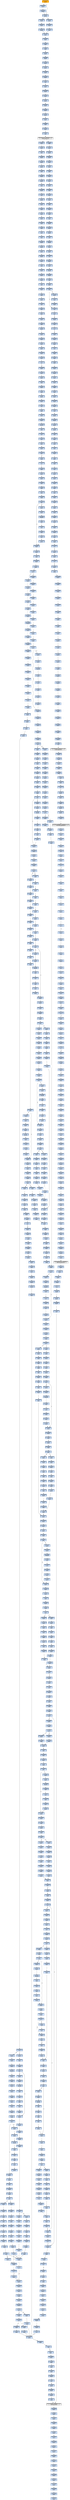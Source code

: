 strict digraph G {
	graph [bgcolor=transparent,
		name=G
	];
	node [color=lightsteelblue,
		fillcolor=lightsteelblue,
		shape=rectangle,
		style=filled
	];
	"0x014e032f"	[label="0x014e032f
movl"];
	"0x014e0331"	[label="0x014e0331
shrl"];
	"0x014e032f" -> "0x014e0331"	[color="#000000"];
	"0x014e031f"	[label="0x014e031f
shll"];
	"0x014e0322"	[label="0x014e0322
orl"];
	"0x014e031f" -> "0x014e0322"	[color="#000000"];
	"0x014e00a8"	[label="0x014e00a8
andl"];
	"0x014e00ab"	[label="0x014e00ab
movl"];
	"0x014e00a8" -> "0x014e00ab"	[color="#000000"];
	"0x014e02cc"	[label="0x014e02cc
movl"];
	"0x014e02cf"	[label="0x014e02cf
movl"];
	"0x014e02cc" -> "0x014e02cf"	[color="#000000"];
	"0x014e009a"	[label="0x014e009a
ja"];
	"0x014e009a" -> "0x014e00a8"	[color="#000000",
		label=T];
	"0x014e0060"	[label="0x014e0060
movl"];
	"0x014e0063"	[label="0x014e0063
je"];
	"0x014e0060" -> "0x014e0063"	[color="#000000"];
	"0x014e12e5"	[label="0x014e12e5
addl"];
	"0x014e12e8"	[label="0x014e12e8
pushl"];
	"0x014e12e5" -> "0x014e12e8"	[color="#000000"];
	"0x014e0398"	[label="0x014e0398
subl"];
	"0x014e039a"	[label="0x014e039a
shrl"];
	"0x014e0398" -> "0x014e039a"	[color="#000000"];
	"0x014e07f7"	[label="0x014e07f7
jmp"];
	"0x014e009c"	[label="0x014e009c
xorl"];
	"0x014e07f7" -> "0x014e009c"	[color="#000000"];
	"0x014e07bc"	[label="0x014e07bc
movl"];
	"0x014e07bf"	[label="0x014e07bf
addl"];
	"0x014e07bc" -> "0x014e07bf"	[color="#000000"];
	"0x014e03b1"	[label="0x014e03b1
xorl"];
	"0x014e03b3"	[label="0x014e03b3
cmpl"];
	"0x014e03b1" -> "0x014e03b3"	[color="#000000"];
	"0x014e077e"	[label="0x014e077e
movl"];
	"0x014e0783"	[label="0x014e0783
subl"];
	"0x014e077e" -> "0x014e0783"	[color="#000000"];
	"0x014e04fc"	[label="0x014e04fc
shll"];
	"0x014e04ff"	[label="0x014e04ff
incl"];
	"0x014e04fc" -> "0x014e04ff"	[color="#000000"];
	"0x014e0856"	[label="0x014e0856
leal"];
	"0x014e0859"	[label="0x014e0859
pushl"];
	"0x014e0856" -> "0x014e0859"	[color="#000000"];
	"0x014e0527"	[label="0x014e0527
leal"];
	"0x014e052b"	[label="0x014e052b
xorl"];
	"0x014e0527" -> "0x014e052b"	[color="#000000"];
	"0x014e04d5"	[label="0x014e04d5
andl"];
	"0x014e04d8"	[label="0x014e04d8
addl"];
	"0x014e04d5" -> "0x014e04d8"	[color="#000000"];
	"0x014e0203"	[label="0x014e0203
jae"];
	"0x014e0219"	[label="0x014e0219
subl"];
	"0x014e0203" -> "0x014e0219"	[color="#000000",
		label=T];
	"0x014e0205"	[label="0x014e0205
movl"];
	"0x014e0203" -> "0x014e0205"	[color="#000000",
		label=F];
	"0x014e12f1"	[label="0x014e12f1
subl"];
	"0x014e12f7"	[label="0x014e12f7
movl"];
	"0x014e12f1" -> "0x014e12f7"	[color="#000000"];
	"0x014e049e"	[label="0x014e049e
movl"];
	"0x014e04a1"	[label="0x014e04a1
movl"];
	"0x014e049e" -> "0x014e04a1"	[color="#000000"];
	"0x014e0089"	[label="0x014e0089
shll"];
	"0x014e008c"	[label="0x014e008c
orl"];
	"0x014e0089" -> "0x014e008c"	[color="#000000"];
	"0x014e0187"	[label="0x014e0187
cmpl"];
	"0x014e018a"	[label="0x014e018a
jae"];
	"0x014e0187" -> "0x014e018a"	[color="#000000"];
	"0x014e07ce"	[label="0x014e07ce
addl"];
	"0x014e07d0"	[label="0x014e07d0
movb"];
	"0x014e07ce" -> "0x014e07d0"	[color="#000000"];
	"0x014e050f"	[label="0x014e050f
cmpl"];
	"0x014e0512"	[label="0x014e0512
jae"];
	"0x014e050f" -> "0x014e0512"	[color="#000000"];
	"0x014e012a"	[label="0x014e012a
movl"];
	"0x014e012d"	[label="0x014e012d
jl"];
	"0x014e012a" -> "0x014e012d"	[color="#000000"];
	"0x014e0ae4"	[label="0x014e0ae4
nop"];
	"0x014e0ae5"	[label="0x014e0ae5
nop"];
	"0x014e0ae4" -> "0x014e0ae5"	[color="#000000"];
	"0x014e04cd"	[label="0x014e04cd
cmpl"];
	"0x014e04d1"	[label="0x014e04d1
setge"];
	"0x014e04cd" -> "0x014e04d1"	[color="#000000"];
	"0x014e016f"	[label="0x014e016f
shll"];
	"0x014e0172"	[label="0x014e0172
orl"];
	"0x014e016f" -> "0x014e0172"	[color="#000000"];
	"0x014e03e6"	[label="0x014e03e6
jmp"];
	"0x014e04cb"	[label="0x014e04cb
xorl"];
	"0x014e03e6" -> "0x014e04cb"	[color="#000000"];
	"0x0045898e"	[label="0x0045898e
jmp"];
	"0x014e061a"	[label="0x014e061a
subl"];
	"0x014e061c"	[label="0x014e061c
movl"];
	"0x014e061a" -> "0x014e061c"	[color="#000000"];
	"0x014e065f"	[label="0x014e065f
popl"];
	"0x014e0660"	[label="0x014e0660
movl"];
	"0x014e065f" -> "0x014e0660"	[color="#000000"];
	"0x014e032d"	[label="0x014e032d
movl"];
	"0x014e032d" -> "0x014e032f"	[color="#000000"];
	"0x014e11a7"	[label="0x014e11a7
popl"];
	"0x014e11a8"	[label="0x014e11a8
testl"];
	"0x014e11a7" -> "0x014e11a8"	[color="#000000"];
	"0x014e019f"	[label="0x014e019f
movl"];
	"0x014e01a1"	[label="0x014e01a1
testl"];
	"0x014e019f" -> "0x014e01a1"	[color="#000000"];
	"0x014e0ae6"	[label="0x014e0ae6
nop"];
	"0x014e0ae5" -> "0x014e0ae6"	[color="#000000"];
	"0x014e03d3"	[label="0x014e03d3
jmp"];
	"0x014e07eb"	[label="0x014e07eb
movl"];
	"0x014e03d3" -> "0x014e07eb"	[color="#000000"];
	"0x014e0065"	[label="0x014e0065
movl"];
	"0x014e0067"	[label="0x014e0067
movl"];
	"0x014e0065" -> "0x014e0067"	[color="#000000"];
	"0x014e0ae7"	[label="0x014e0ae7
nop"];
	"0x014e0ae8"	[label="0x014e0ae8
nop"];
	"0x014e0ae7" -> "0x014e0ae8"	[color="#000000"];
	"0x014e0718"	[label="0x014e0718
orl"];
	"0x014e071a"	[label="0x014e071a
shll"];
	"0x014e0718" -> "0x014e071a"	[color="#000000"];
	"0x014e0097"	[label="0x014e0097
cmpl"];
	"0x014e0097" -> "0x014e009a"	[color="#000000"];
	"0x014e03ff"	[label="0x014e03ff
leal"];
	"0x014e0406"	[label="0x014e0406
cmpl"];
	"0x014e03ff" -> "0x014e0406"	[color="#000000"];
	"0x014e04d4"	[label="0x014e04d4
decl"];
	"0x014e04d4" -> "0x014e04d5"	[color="#000000"];
	"0x014e0586"	[label="0x014e0586
movl"];
	"0x014e0589"	[label="0x014e0589
leal"];
	"0x014e0586" -> "0x014e0589"	[color="#000000"];
	"0x014e069d"	[label="0x014e069d
cmpl"];
	"0x014e06a0"	[label="0x014e06a0
jae"];
	"0x014e069d" -> "0x014e06a0"	[color="#000000"];
	"0x014e01ed"	[label="0x014e01ed
shll"];
	"0x014e01f0"	[label="0x014e01f0
incl"];
	"0x014e01ed" -> "0x014e01f0"	[color="#000000"];
	"0x014e0769"	[label="0x014e0769
movl"];
	"0x014e076c"	[label="0x014e076c
movl"];
	"0x014e0769" -> "0x014e076c"	[color="#000000"];
	"0x014e0aeb"	[label="0x014e0aeb
call"];
	"0x014e12e2"	[label="0x014e12e2
pushl"];
	"0x014e0aeb" -> "0x014e12e2"	[color="#000000"];
	"0x014e015f"	[label="0x014e015f
cmpl"];
	"0x014e0164"	[label="0x014e0164
jae"];
	"0x014e015f" -> "0x014e0164"	[color="#000000"];
	"0x014e019d"	[label="0x014e019d
addl"];
	"0x014e019d" -> "0x014e019f"	[color="#000000"];
	"0x014e04e7"	[label="0x014e04e7
cmpl"];
	"0x014e04ec"	[label="0x014e04ec
jae"];
	"0x014e04e7" -> "0x014e04ec"	[color="#000000"];
	"0x014e0355"	[label="0x014e0355
movl"];
	"0x014e0357"	[label="0x014e0357
movl"];
	"0x014e0355" -> "0x014e0357"	[color="#000000"];
	"0x014e0433"	[label="0x014e0433
movl"];
	"0x014e0435"	[label="0x014e0435
movl"];
	"0x014e0433" -> "0x014e0435"	[color="#000000"];
	VIRTUALFREE_KERNEL32_DLL	[color=lightgrey,
		fillcolor=lightgrey,
		label="VIRTUALFREE_KERNEL32_DLL
VIRTUALFREE"];
	"0x014e0b0f"	[label="0x014e0b0f
movl"];
	VIRTUALFREE_KERNEL32_DLL -> "0x014e0b0f"	[color="#000000"];
	"0x014e0478"	[label="0x014e0478
shll"];
	"0x014e047b"	[label="0x014e047b
incl"];
	"0x014e0478" -> "0x014e047b"	[color="#000000"];
	"0x014e004d"	[label="0x014e004d
movb"];
	"0x014e0051"	[label="0x014e0051
movl"];
	"0x014e004d" -> "0x014e0051"	[color="#000000"];
	"0x014e01b0"	[label="0x014e01b0
movl"];
	"0x014e01b2"	[label="0x014e01b2
shrl"];
	"0x014e01b0" -> "0x014e01b2"	[color="#000000"];
	"0x014e0026"	[label="0x014e0026
movl"];
	"0x014e0029"	[label="0x014e0029
pushl"];
	"0x014e0026" -> "0x014e0029"	[color="#000000"];
	"0x014e097d"	[label="0x014e097d
addl"];
	"0x014e0980"	[label="0x014e0980
subl"];
	"0x014e097d" -> "0x014e0980"	[color="#000000"];
	"0x014e098b"	[label="0x014e098b
addl"];
	"0x014e098d"	[label="0x014e098d
leal"];
	"0x014e098b" -> "0x014e098d"	[color="#000000"];
	"0x014e1313"	[label="0x014e1313
pushl"];
	"0x014e1315"	[label="0x014e1315
pushl"];
	"0x014e1313" -> "0x014e1315"	[color="#000000"];
	"0x00458802"	[label="0x00458802
movl"];
	"0x00458806"	[label="0x00458806
cld"];
	"0x00458802" -> "0x00458806"	[color="#000000"];
	"0x014e0867"	[label="0x014e0867
call"];
	"0x014e000d"	[label="0x014e000d
pushl"];
	"0x014e0867" -> "0x014e000d"	[color="#000000"];
	"0x014e0080"	[label="0x014e0080
movl"];
	"0x014e0083"	[label="0x014e0083
movl"];
	"0x014e0080" -> "0x014e0083"	[color="#000000"];
	"0x014e06a2"	[label="0x014e06a2
movl"];
	"0x014e06a4"	[label="0x014e06a4
movl"];
	"0x014e06a2" -> "0x014e06a4"	[color="#000000"];
	"0x014e07a0"	[label="0x014e07a0
orl"];
	"0x014e07a3"	[label="0x014e07a3
movl"];
	"0x014e07a0" -> "0x014e07a3"	[color="#000000"];
	"0x014e0483"	[label="0x014e0483
movl"];
	"0x014e0485"	[label="0x014e0485
shrl"];
	"0x014e0483" -> "0x014e0485"	[color="#000000"];
	"0x014e043a"	[label="0x014e043a
subl"];
	"0x014e043c"	[label="0x014e043c
shrl"];
	"0x014e043a" -> "0x014e043c"	[color="#000000"];
	"0x0045880b"	[label="0x0045880b
movsb"];
	"0x0045880c"	[label="0x0045880c
movb"];
	"0x0045880b" -> "0x0045880c"	[color="#000000"];
	"0x014e0107"	[label="0x014e0107
subb"];
	"0x014e010a"	[label="0x014e010a
xorl"];
	"0x014e0107" -> "0x014e010a"	[color="#000000"];
	"0x014e002e"	[label="0x014e002e
movl"];
	"0x014e0031"	[label="0x014e0031
movl"];
	"0x014e002e" -> "0x014e0031"	[color="#000000"];
	"0x014e0ade"	[label="0x014e0ade
nop"];
	"0x014e0adf"	[label="0x014e0adf
nop"];
	"0x014e0ade" -> "0x014e0adf"	[color="#000000"];
	"0x014e068c"	[label="0x014e068c
incl"];
	"0x014e068f"	[label="0x014e068f
movl"];
	"0x014e068c" -> "0x014e068f"	[color="#000000"];
	"0x014e0b36"	[label="0x014e0b36
call"];
	LOADLIBRARYA_KERNEL32_DLL	[color=lightgrey,
		fillcolor=lightgrey,
		label="LOADLIBRARYA_KERNEL32_DLL
LOADLIBRARYA"];
	"0x014e0b36" -> LOADLIBRARYA_KERNEL32_DLL	[color="#000000"];
	"0x014e06f5"	[label="0x014e06f5
movl"];
	"0x014e06f7"	[label="0x014e06f7
subl"];
	"0x014e06f5" -> "0x014e06f7"	[color="#000000"];
	"0x014e040d"	[label="0x014e040d
movl"];
	"0x014e0410"	[label="0x014e0410
movl"];
	"0x014e040d" -> "0x014e0410"	[color="#000000"];
	"0x014e085a"	[label="0x014e085a
pushl"];
	"0x014e085b"	[label="0x014e085b
pushl"];
	"0x014e085a" -> "0x014e085b"	[color="#000000"];
	"0x014e06e4"	[label="0x014e06e4
andl"];
	"0x014e06e7"	[label="0x014e06e7
decl"];
	"0x014e06e4" -> "0x014e06e7"	[color="#000000"];
	"0x014e01a3"	[label="0x014e01a3
jne"];
	"0x014e022b"	[label="0x014e022b
cmpl"];
	"0x014e01a3" -> "0x014e022b"	[color="#000000",
		label=T];
	"0x014e01a9"	[label="0x014e01a9
jmp"];
	"0x014e01a3" -> "0x014e01a9"	[color="#000000",
		label=F];
	"0x014e01e5"	[label="0x014e01e5
movzbl"];
	"0x014e01e8"	[label="0x014e01e8
shll"];
	"0x014e01e5" -> "0x014e01e8"	[color="#000000"];
	"0x014e0352"	[label="0x014e0352
shll"];
	"0x014e0352" -> "0x014e0355"	[color="#000000"];
	"0x014e0092"	[label="0x014e0092
movl"];
	"0x014e0095"	[label="0x014e0095
jne"];
	"0x014e0092" -> "0x014e0095"	[color="#000000"];
	"0x014e0859" -> "0x014e085a"	[color="#000000"];
	"0x014e07ee"	[label="0x014e07ee
cmpl"];
	"0x014e07eb" -> "0x014e07ee"	[color="#000000"];
	"0x014e00cc"	[label="0x014e00cc
orl"];
	"0x014e00ce"	[label="0x014e00ce
shll"];
	"0x014e00cc" -> "0x014e00ce"	[color="#000000"];
	"0x014e0435" -> "0x014e043a"	[color="#000000"];
	"0x014e061e"	[label="0x014e061e
shrl"];
	"0x014e061c" -> "0x014e061e"	[color="#000000"];
	"0x014e05e5"	[label="0x014e05e5
movl"];
	"0x014e05e8"	[label="0x014e05e8
movl"];
	"0x014e05e5" -> "0x014e05e8"	[color="#000000"];
	"0x014e04ee"	[label="0x014e04ee
movl"];
	"0x014e04f1"	[label="0x014e04f1
movl"];
	"0x014e04ee" -> "0x014e04f1"	[color="#000000"];
	"0x014e0700"	[label="0x014e0700
jmp"];
	"0x014e0745"	[label="0x014e0745
xorl"];
	"0x014e0700" -> "0x014e0745"	[color="#000000"];
	"0x014e0299"	[label="0x014e0299
shll"];
	"0x014e029c"	[label="0x014e029c
incl"];
	"0x014e0299" -> "0x014e029c"	[color="#000000"];
	"0x014e01b5"	[label="0x014e01b5
subl"];
	"0x014e01b2" -> "0x014e01b5"	[color="#000000"];
	"0x014e006c"	[label="0x014e006c
movl"];
	"0x014e0067" -> "0x014e006c"	[color="#000000"];
	"0x014e0502"	[label="0x014e0502
movl"];
	"0x014e0505"	[label="0x014e0505
movl"];
	"0x014e0502" -> "0x014e0505"	[color="#000000"];
	"0x014e0a3f"	[label="0x014e0a3f
je"];
	"0x014e0abc"	[label="0x014e0abc
movl"];
	"0x014e0a3f" -> "0x014e0abc"	[color="#000000",
		label=T];
	"0x014e027a"	[label="0x014e027a
movl"];
	"0x014e027d"	[label="0x014e027d
leal"];
	"0x014e027a" -> "0x014e027d"	[color="#000000"];
	"0x014e0635"	[label="0x014e0635
movl"];
	"0x014e0638"	[label="0x014e0638
xorl"];
	"0x014e0635" -> "0x014e0638"	[color="#000000"];
	"0x014e0863"	[label="0x014e0863
leal"];
	"0x014e0866"	[label="0x014e0866
pushl"];
	"0x014e0863" -> "0x014e0866"	[color="#000000"];
	"0x00458939"	[label="0x00458939
addl"];
	"0x0045893b"	[label="0x0045893b
movl"];
	"0x00458939" -> "0x0045893b"	[color="#000000"];
	"0x014e0211"	[label="0x014e0211
addl"];
	"0x014e0213"	[label="0x014e0213
movl"];
	"0x014e0211" -> "0x014e0213"	[color="#000000"];
	"0x014e05f9"	[label="0x014e05f9
jae"];
	"0x014e05fb"	[label="0x014e05fb
movl"];
	"0x014e05f9" -> "0x014e05fb"	[color="#000000",
		label=F];
	"0x014e0614"	[label="0x014e0614
subl"];
	"0x014e05f9" -> "0x014e0614"	[color="#000000",
		label=T];
	"0x014e0240"	[label="0x014e0240
movb"];
	"0x014e0243"	[label="0x014e0243
movb"];
	"0x014e0240" -> "0x014e0243"	[color="#000000"];
	"0x014e02c9"	[label="0x014e02c9
movl"];
	"0x014e02c9" -> "0x014e02cc"	[color="#000000"];
	"0x014e02a9"	[label="0x014e02a9
imull"];
	"0x014e02ac"	[label="0x014e02ac
cmpl"];
	"0x014e02a9" -> "0x014e02ac"	[color="#000000"];
	"0x014e00a2"	[label="0x014e00a2
ret"];
	"0x014e086c"	[label="0x014e086c
pushl"];
	"0x014e00a2" -> "0x014e086c"	[color="#000000"];
	"0x014e0999"	[label="0x014e0999
lodsl"];
	"0x014e099a"	[label="0x014e099a
stosl"];
	"0x014e0999" -> "0x014e099a"	[color="#000000"];
	"0x014e04f4"	[label="0x014e04f4
movzbl"];
	"0x014e04f1" -> "0x014e04f4"	[color="#000000"];
	"0x014e04d1" -> "0x014e04d4"	[color="#000000"];
	"0x014e10c9"	[label="0x014e10c9
jmp"];
	"0x014e1090"	[label="0x014e1090
xorl"];
	"0x014e10c9" -> "0x014e1090"	[color="#000000"];
	"0x014e01fd"	[label="0x014e01fd
imull"];
	"0x014e0200"	[label="0x014e0200
cmpl"];
	"0x014e01fd" -> "0x014e0200"	[color="#000000"];
	"0x014e007f"	[label="0x014e007f
popl"];
	"0x014e007f" -> "0x014e0080"	[color="#000000"];
	"0x0045890a"	[label="0x0045890a
movl"];
	"0x0045890d"	[label="0x0045890d
pushl"];
	"0x0045890a" -> "0x0045890d"	[color="#000000"];
	"0x014e0361"	[label="0x014e0361
cmpl"];
	"0x014e0367"	[label="0x014e0367
jae"];
	"0x014e0361" -> "0x014e0367"	[color="#000000"];
	"0x014e12e3"	[label="0x014e12e3
movl"];
	"0x014e12e3" -> "0x014e12e5"	[color="#000000"];
	"0x014e097a"	[label="0x014e097a
movl"];
	"0x014e097a" -> "0x014e097d"	[color="#000000"];
	"0x014e0543"	[label="0x014e0543
subl"];
	"0x014e0545"	[label="0x014e0545
movl"];
	"0x014e0543" -> "0x014e0545"	[color="#000000"];
	"0x014e0799"	[label="0x014e0799
subl"];
	"0x014e079b"	[label="0x014e079b
movl"];
	"0x014e0799" -> "0x014e079b"	[color="#000000"];
	"0x014e0b1f"	[label="0x014e0b1f
pushl"];
	"0x014e0b20"	[label="0x014e0b20
pushl"];
	"0x014e0b1f" -> "0x014e0b20"	[color="#000000"];
	"0x014e017d"	[label="0x014e017d
movl"];
	"0x014e0164" -> "0x014e017d"	[color="#000000",
		label=T];
	"0x014e0166"	[label="0x014e0166
movl"];
	"0x014e0164" -> "0x014e0166"	[color="#000000",
		label=F];
	"0x014e130f"	[label="0x014e130f
leal"];
	"0x014e1312"	[label="0x014e1312
pushl"];
	"0x014e130f" -> "0x014e1312"	[color="#000000"];
	"0x014e0010"	[label="0x014e0010
subl"];
	"0x014e0013"	[label="0x014e0013
movl"];
	"0x014e0010" -> "0x014e0013"	[color="#000000"];
	"0x00458967"	[label="0x00458967
movl"];
	"0x0045896a"	[label="0x0045896a
call"];
	"0x00458967" -> "0x0045896a"	[color="#000000"];
	"0x014e03dd"	[label="0x014e03dd
movl"];
	"0x014e03df"	[label="0x014e03df
shrl"];
	"0x014e03dd" -> "0x014e03df"	[color="#000000"];
	"0x014e05e2"	[label="0x014e05e2
incl"];
	"0x014e05e2" -> "0x014e05e5"	[color="#000000"];
	"0x00458972"	[label="0x00458972
movl"];
	"0x00458974"	[label="0x00458974
movl"];
	"0x00458972" -> "0x00458974"	[color="#000000"];
	"0x00403d5a"	[label="0x00403d5a
pushl"];
	"0x00403d5f"	[label="0x00403d5f
movl"];
	"0x00403d5a" -> "0x00403d5f"	[color="#000000"];
	"0x014e0104"	[label="0x014e0104
pushl"];
	"0x014e0106"	[label="0x014e0106
popl"];
	"0x014e0104" -> "0x014e0106"	[color="#000000"];
	"0x014e0b21"	[label="0x014e0b21
pushl"];
	"0x014e0b22"	[label="0x014e0b22
call"];
	"0x014e0b21" -> "0x014e0b22"	[color="#000000"];
	"0x00458931"	[label="0x00458931
movl"];
	"0x00458933"	[label="0x00458933
movl"];
	"0x00458931" -> "0x00458933"	[color="#000000"];
	"0x014e00d7"	[label="0x014e00d7
movl"];
	"0x014e00d9"	[label="0x014e00d9
movl"];
	"0x014e00d7" -> "0x014e00d9"	[color="#000000"];
	"0x014e0666"	[label="0x014e0666
leal"];
	"0x014e066d"	[label="0x014e066d
movl"];
	"0x014e0666" -> "0x014e066d"	[color="#000000"];
	"0x014e05d4"	[label="0x014e05d4
movl"];
	"0x014e05d7"	[label="0x014e05d7
movzbl"];
	"0x014e05d4" -> "0x014e05d7"	[color="#000000"];
	"0x00458977"	[label="0x00458977
popl"];
	"0x00458974" -> "0x00458977"	[color="#000000"];
	"0x014e04a3"	[label="0x014e04a3
jmp"];
	"0x014e04bc"	[label="0x014e04bc
movl"];
	"0x014e04a3" -> "0x014e04bc"	[color="#000000"];
	"0x014e01ba"	[label="0x014e01ba
movl"];
	"0x014e01bc"	[label="0x014e01bc
leal"];
	"0x014e01ba" -> "0x014e01bc"	[color="#000000"];
	"0x014e07b2"	[label="0x014e07b2
incl"];
	"0x014e07b3"	[label="0x014e07b3
movl"];
	"0x014e07b2" -> "0x014e07b3"	[color="#000000"];
	"0x014e0227"	[label="0x014e0227
leal"];
	"0x014e0227" -> "0x014e022b"	[color="#000000"];
	"0x014e0113"	[label="0x014e0113
movl"];
	"0x014e0116"	[label="0x014e0116
incl"];
	"0x014e0113" -> "0x014e0116"	[color="#000000"];
	"0x014e0702"	[label="0x014e0702
subl"];
	"0x014e0705"	[label="0x014e0705
cmpl"];
	"0x014e0702" -> "0x014e0705"	[color="#000000"];
	"0x014e063a"	[label="0x014e063a
incl"];
	"0x014e0638" -> "0x014e063a"	[color="#000000"];
	"0x014e05eb"	[label="0x014e05eb
movl"];
	"0x014e05e8" -> "0x014e05eb"	[color="#000000"];
	"0x014e09b7"	[label="0x014e09b7
movl"];
	"0x014e09b9"	[label="0x014e09b9
leal"];
	"0x014e09b7" -> "0x014e09b9"	[color="#000000"];
	"0x014e04ec" -> "0x014e04ee"	[color="#000000",
		label=F];
	"0x014e04ec" -> "0x014e0505"	[color="#000000",
		label=T];
	"0x014e0851"	[label="0x014e0851
movl"];
	"0x014e0853"	[label="0x014e0853
movl"];
	"0x014e0851" -> "0x014e0853"	[color="#000000"];
	"0x014e03a3"	[label="0x014e03a3
movl"];
	"0x014e03a5"	[label="0x014e03a5
je"];
	"0x014e03a3" -> "0x014e03a5"	[color="#000000"];
	"0x014e04f7"	[label="0x014e04f7
shll"];
	"0x014e04f4" -> "0x014e04f7"	[color="#000000"];
	"0x014e07b6"	[label="0x014e07b6
je"];
	"0x014e07b6" -> "0x014e07bc"	[color="#000000",
		label=F];
	"0x014e017a"	[label="0x014e017a
movl"];
	"0x014e017a" -> "0x014e017d"	[color="#000000"];
	"0x014e0995"	[label="0x014e0995
lodsl"];
	"0x014e0996"	[label="0x014e0996
stosl"];
	"0x014e0995" -> "0x014e0996"	[color="#000000"];
	"0x014e02f4"	[label="0x014e02f4
subl"];
	"0x014e02f7"	[label="0x014e02f7
subl"];
	"0x014e02f4" -> "0x014e02f7"	[color="#000000"];
	"0x014e0997"	[label="0x014e0997
lodsl"];
	"0x014e0998"	[label="0x014e0998
stosl"];
	"0x014e0997" -> "0x014e0998"	[color="#000000"];
	"0x014e06d2"	[label="0x014e06d2
subl"];
	"0x014e06d5"	[label="0x014e06d5
cmpl"];
	"0x014e06d2" -> "0x014e06d5"	[color="#000000"];
	"0x014e033a"	[label="0x014e033a
jae"];
	"0x014e03eb"	[label="0x014e03eb
subl"];
	"0x014e033a" -> "0x014e03eb"	[color="#000000",
		label=T];
	"0x014e0340"	[label="0x014e0340
movl"];
	"0x014e033a" -> "0x014e0340"	[color="#000000",
		label=F];
	"0x014e02c3"	[label="0x014e02c3
movl"];
	"0x014e02c6"	[label="0x014e02c6
movl"];
	"0x014e02c3" -> "0x014e02c6"	[color="#000000"];
	"0x014e00d1"	[label="0x014e00d1
incl"];
	"0x014e00d4"	[label="0x014e00d4
movl"];
	"0x014e00d1" -> "0x014e00d4"	[color="#000000"];
	"0x014e02f9"	[label="0x014e02f9
movl"];
	"0x014e02f7" -> "0x014e02f9"	[color="#000000"];
	"0x014e0562"	[label="0x014e0562
movl"];
	"0x014e0565"	[label="0x014e0565
movl"];
	"0x014e0562" -> "0x014e0565"	[color="#000000"];
	"0x014e0239"	[label="0x014e0239
incl"];
	"0x014e023c"	[label="0x014e023c
cmpl"];
	"0x014e0239" -> "0x014e023c"	[color="#000000"];
	"0x014e0444"	[label="0x014e0444
movl"];
	"0x014e0446"	[label="0x014e0446
jmp"];
	"0x014e0444" -> "0x014e0446"	[color="#000000"];
	"0x014e10c1"	[label="0x014e10c1
popl"];
	"0x014e10c2"	[label="0x014e10c2
leave"];
	"0x014e10c1" -> "0x014e10c2"	[color="#000000"];
	"0x00458942"	[label="0x00458942
movl"];
	"0x00458945"	[label="0x00458945
addl"];
	"0x00458942" -> "0x00458945"	[color="#000000"];
	"0x014e05b0"	[label="0x014e05b0
pushl"];
	"0x014e05b2"	[label="0x014e05b2
movl"];
	"0x014e05b0" -> "0x014e05b2"	[color="#000000"];
	"0x00458961"	[label="0x00458961
movl"];
	"0x00458964"	[label="0x00458964
movl"];
	"0x00458961" -> "0x00458964"	[color="#000000"];
	"0x014e11c0"	[label="0x014e11c0
popl"];
	"0x014e11c1"	[label="0x014e11c1
leave"];
	"0x014e11c0" -> "0x014e11c1"	[color="#000000"];
	"0x014e036f"	[label="0x014e036f
movl"];
	"0x014e0371"	[label="0x014e0371
movl"];
	"0x014e036f" -> "0x014e0371"	[color="#000000"];
	"0x014e0663"	[label="0x014e0663
shll"];
	"0x014e0663" -> "0x014e0666"	[color="#000000"];
	"0x014e0866" -> "0x014e0867"	[color="#000000"];
	"0x014e0853" -> "0x014e0856"	[color="#000000"];
	"0x014e04db"	[label="0x014e04db
movl"];
	"0x014e04d8" -> "0x014e04db"	[color="#000000"];
	"0x014e0725"	[label="0x014e0725
addl"];
	"0x014e0727"	[label="0x014e0727
cmpl"];
	"0x014e0725" -> "0x014e0727"	[color="#000000"];
	"0x014e0019"	[label="0x014e0019
andl"];
	"0x014e001d"	[label="0x014e001d
andl"];
	"0x014e0019" -> "0x014e001d"	[color="#000000"];
	"0x014e010c"	[label="0x014e010c
shrl"];
	"0x014e010a" -> "0x014e010c"	[color="#000000"];
	"0x014e0568"	[label="0x014e0568
movl"];
	"0x014e0565" -> "0x014e0568"	[color="#000000"];
	"0x014e0470"	[label="0x014e0470
movzbl"];
	"0x014e0473"	[label="0x014e0473
shll"];
	"0x014e0470" -> "0x014e0473"	[color="#000000"];
	"0x014e0ae9"	[label="0x014e0ae9
nop"];
	"0x014e0aea"	[label="0x014e0aea
pushl"];
	"0x014e0ae9" -> "0x014e0aea"	[color="#000000"];
	"0x014e078a"	[label="0x014e078a
movl"];
	"0x014e078d"	[label="0x014e078d
addl"];
	"0x014e078a" -> "0x014e078d"	[color="#000000"];
	"0x014e0516"	[label="0x014e0516
movl"];
	"0x014e051b"	[label="0x014e051b
subl"];
	"0x014e0516" -> "0x014e051b"	[color="#000000"];
	"0x014e09c4"	[label="0x014e09c4
addl"];
	"0x014e09c7"	[label="0x014e09c7
leal"];
	"0x014e09c4" -> "0x014e09c7"	[color="#000000"];
	"0x004588a0"	[label="0x004588a0
movl"];
	"0x004588a4"	[label="0x004588a4
popa"];
	"0x004588a0" -> "0x004588a4"	[color="#000000"];
	"0x014e018e"	[label="0x014e018e
movl"];
	"0x014e0193"	[label="0x014e0193
subl"];
	"0x014e018e" -> "0x014e0193"	[color="#000000"];
	"0x014e00e4"	[label="0x014e00e4
jae"];
	"0x014e0269"	[label="0x014e0269
subl"];
	"0x014e00e4" -> "0x014e0269"	[color="#000000",
		label=T];
	"0x014e00ea"	[label="0x014e00ea
movl"];
	"0x014e00e4" -> "0x014e00ea"	[color="#000000",
		label=F];
	"0x014e020e"	[label="0x014e020e
shrl"];
	"0x014e020e" -> "0x014e0211"	[color="#000000"];
	"0x014e07ca"	[label="0x014e07ca
movl"];
	"0x014e07cc"	[label="0x014e07cc
subl"];
	"0x014e07ca" -> "0x014e07cc"	[color="#000000"];
	"0x014e044f"	[label="0x014e044f
shrl"];
	"0x014e0452"	[label="0x014e0452
subl"];
	"0x014e044f" -> "0x014e0452"	[color="#000000"];
	"0x014e0b50"	[label="0x014e0b50
movl"];
	"0x014e0b52"	[label="0x014e0b52
addl"];
	"0x014e0b50" -> "0x014e0b52"	[color="#000000"];
	"0x00458910"	[label="0x00458910
pushl"];
	"0x00458912"	[label="0x00458912
pushl"];
	"0x00458910" -> "0x00458912"	[color="#000000"];
	"0x014e0374"	[label="0x014e0374
movzbl"];
	"0x014e0377"	[label="0x014e0377
shll"];
	"0x014e0374" -> "0x014e0377"	[color="#000000"];
	"0x014e05a0"	[label="0x014e05a0
movl"];
	"0x014e05a2"	[label="0x014e05a2
shrl"];
	"0x014e05a0" -> "0x014e05a2"	[color="#000000"];
	"0x00458807"	[label="0x00458807
movb"];
	"0x00458806" -> "0x00458807"	[color="#000000"];
	"0x014e003c"	[label="0x014e003c
movl"];
	"0x014e0041"	[label="0x014e0041
shll"];
	"0x014e003c" -> "0x014e0041"	[color="#000000"];
	"0x014e02fe"	[label="0x014e02fe
subl"];
	"0x014e0300"	[label="0x014e0300
movl"];
	"0x014e02fe" -> "0x014e0300"	[color="#000000"];
	"0x014e06cd"	[label="0x014e06cd
decl"];
	"0x014e06d0"	[label="0x014e06d0
jne"];
	"0x014e06cd" -> "0x014e06d0"	[color="#000000"];
	"0x014e042b"	[label="0x014e042b
imull"];
	"0x014e042e"	[label="0x014e042e
cmpl"];
	"0x014e042b" -> "0x014e042e"	[color="#000000"];
	"0x014e05dd"	[label="0x014e05dd
orl"];
	"0x014e05df"	[label="0x014e05df
shll"];
	"0x014e05dd" -> "0x014e05df"	[color="#000000"];
	"0x014e130e"	[label="0x014e130e
pushl"];
	"0x014e130e" -> "0x014e130f"	[color="#000000"];
	"0x014e00fe"	[label="0x014e00fe
movl"];
	"0x014e0101"	[label="0x014e0101
andl"];
	"0x014e00fe" -> "0x014e0101"	[color="#000000"];
	"0x014e00db"	[label="0x014e00db
shrl"];
	"0x014e00d9" -> "0x014e00db"	[color="#000000"];
	"0x014e0184"	[label="0x014e0184
imull"];
	"0x014e0184" -> "0x014e0187"	[color="#000000"];
	"0x014e04de"	[label="0x014e04de
movl"];
	"0x014e04e1"	[label="0x014e04e1
addl"];
	"0x014e04de" -> "0x014e04e1"	[color="#000000"];
	"0x0045880e"	[label="0x0045880e
call"];
	"0x00458880"	[label="0x00458880
addb"];
	"0x0045880e" -> "0x00458880"	[color="#000000"];
	"0x014e0044"	[label="0x014e0044
decl"];
	"0x014e0045"	[label="0x014e0045
movl"];
	"0x014e0044" -> "0x014e0045"	[color="#000000"];
	"0x014e04c2"	[label="0x014e04c2
movl"];
	"0x014e04c5"	[label="0x014e04c5
movl"];
	"0x014e04c2" -> "0x014e04c5"	[color="#000000"];
	"0x014e056a"	[label="0x014e056a
shrl"];
	"0x014e056d"	[label="0x014e056d
imull"];
	"0x014e056a" -> "0x014e056d"	[color="#000000"];
	"0x00458936"	[label="0x00458936
movl"];
	"0x00458933" -> "0x00458936"	[color="#000000"];
	"0x014e041b"	[label="0x014e041b
shll"];
	"0x014e041e"	[label="0x014e041e
incl"];
	"0x014e041b" -> "0x014e041e"	[color="#000000"];
	"0x014e0adc"	[label="0x014e0adc
movl"];
	"0x014e0adc" -> "0x014e0ade"	[color="#000000"];
	"0x014e07d2"	[label="0x014e07d2
decl"];
	"0x014e07d0" -> "0x014e07d2"	[color="#000000"];
	"0x014e0297"	[label="0x014e0297
orl"];
	"0x014e0297" -> "0x014e0299"	[color="#000000"];
	"0x004588fb"	[label="0x004588fb
addl"];
	"0x004588fe"	[label="0x004588fe
pushl"];
	"0x004588fb" -> "0x004588fe"	[color="#000000"];
	"0x014e0b54"	[label="0x014e0b54
pushl"];
	"0x014e0b52" -> "0x014e0b54"	[color="#000000"];
	"0x014e04b6"	[label="0x014e04b6
movl"];
	"0x014e04b9"	[label="0x014e04b9
movl"];
	"0x014e04b6" -> "0x014e04b9"	[color="#000000"];
	"0x014e0723"	[label="0x014e0723
shrl"];
	"0x014e0723" -> "0x014e0725"	[color="#000000"];
	"0x014e12e9"	[label="0x014e12e9
pushl"];
	"0x014e12ea"	[label="0x014e12ea
pushl"];
	"0x014e12e9" -> "0x014e12ea"	[color="#000000"];
	"0x014e019a"	[label="0x014e019a
movl"];
	"0x014e019a" -> "0x014e019d"	[color="#000000"];
	"0x014e0037"	[label="0x014e0037
movl"];
	"0x014e003a"	[label="0x014e003a
addl"];
	"0x014e0037" -> "0x014e003a"	[color="#000000"];
	"0x014e0231"	[label="0x014e0231
jl"];
	"0x014e0233"	[label="0x014e0233
movl"];
	"0x014e0231" -> "0x014e0233"	[color="#000000",
		label=F];
	"0x014e07de"	[label="0x014e07de
movb"];
	"0x014e07e1"	[label="0x014e07e1
movl"];
	"0x014e07de" -> "0x014e07e1"	[color="#000000"];
	"0x014e04e1" -> "0x014e04e7"	[color="#000000"];
	"0x00458954"	[label="0x00458954
movl"];
	"0x00458956"	[label="0x00458956
pushl"];
	"0x00458954" -> "0x00458956"	[color="#000000"];
	"0x014e02e6"	[label="0x014e02e6
movl"];
	"0x014e02e9"	[label="0x014e02e9
addl"];
	"0x014e02e6" -> "0x014e02e9"	[color="#000000"];
	"0x014e05aa"	[label="0x014e05aa
addl"];
	"0x014e05aa" -> "0x014e05b0"	[color="#000000"];
	"0x00403d51"	[label="0x00403d51
movl"];
	"0x00403d53"	[label="0x00403d53
pushl"];
	"0x00403d51" -> "0x00403d53"	[color="#000000"];
	"0x014e0152"	[label="0x014e0152
leal"];
	"0x014e0155"	[label="0x014e0155
leal"];
	"0x014e0152" -> "0x014e0155"	[color="#000000"];
	"0x014e07d5"	[label="0x014e07d5
movb"];
	"0x014e07d8"	[label="0x014e07d8
incl"];
	"0x014e07d5" -> "0x014e07d8"	[color="#000000"];
	"0x014e065d"	[label="0x014e065d
pushl"];
	"0x014e065d" -> "0x014e065f"	[color="#000000"];
	"0x014e0689"	[label="0x014e0689
shll"];
	"0x014e0689" -> "0x014e068c"	[color="#000000"];
	"0x014e01eb"	[label="0x014e01eb
orl"];
	"0x014e01e8" -> "0x014e01eb"	[color="#000000"];
	"0x014e0302"	[label="0x014e0302
movl"];
	"0x014e0305"	[label="0x014e0305
movl"];
	"0x014e0302" -> "0x014e0305"	[color="#000000"];
	"0x00458887"	[label="0x00458887
adcb"];
	"0x00458889"	[label="0x00458889
ret"];
	"0x00458887" -> "0x00458889"	[color="#000000"];
	"0x014e01f8"	[label="0x014e01f8
movl"];
	"0x014e01fa"	[label="0x014e01fa
shrl"];
	"0x014e01f8" -> "0x014e01fa"	[color="#000000"];
	"0x014e04b9" -> "0x014e04bc"	[color="#000000"];
	"0x014e0b3c"	[label="0x014e0b3c
movl"];
	"0x014e0b3f"	[label="0x014e0b3f
movl"];
	"0x014e0b3c" -> "0x014e0b3f"	[color="#000000"];
	"0x014e048b"	[label="0x014e048b
cmpl"];
	"0x014e048e"	[label="0x014e048e
jae"];
	"0x014e048b" -> "0x014e048e"	[color="#000000"];
	"0x014e0547"	[label="0x014e0547
cmpl"];
	"0x014e054c"	[label="0x014e054c
jae"];
	"0x014e0547" -> "0x014e054c"	[color="#000000"];
	"0x014e0982"	[label="0x014e0982
cld"];
	"0x014e0983"	[label="0x014e0983
movl"];
	"0x014e0982" -> "0x014e0983"	[color="#000000"];
	"0x014e0692"	[label="0x014e0692
movl"];
	"0x014e068f" -> "0x014e0692"	[color="#000000"];
	"0x014e06f3"	[label="0x014e06f3
shll"];
	"0x014e06f3" -> "0x014e06f5"	[color="#000000"];
	"0x014e0337"	[label="0x014e0337
cmpl"];
	"0x014e0337" -> "0x014e033a"	[color="#000000"];
	"0x014e0488"	[label="0x014e0488
imull"];
	"0x014e0488" -> "0x014e048b"	[color="#000000"];
	"0x014e0507"	[label="0x014e0507
movl"];
	"0x014e0505" -> "0x014e0507"	[color="#000000"];
	"0x014e0568" -> "0x014e056a"	[color="#000000"];
	"0x014e03cd"	[label="0x014e03cd
movb"];
	"0x014e03d0"	[label="0x014e03d0
movb"];
	"0x014e03cd" -> "0x014e03d0"	[color="#000000"];
	"0x014e023c" -> "0x014e0240"	[color="#000000"];
	"0x00458923"	[label="0x00458923
call"];
	VIRTUALALLOC_KERNEL32_DLL	[color=lightgrey,
		fillcolor=lightgrey,
		label="VIRTUALALLOC_KERNEL32_DLL
VIRTUALALLOC"];
	"0x00458923" -> VIRTUALALLOC_KERNEL32_DLL	[color="#000000"];
	"0x014e0048"	[label="0x014e0048
addl"];
	"0x014e0048" -> "0x014e004d"	[color="#000000"];
	"0x014e0b4d"	[label="0x014e0b4d
je"];
	"0x014e0b4f"	[label="0x014e0b4f
pushl"];
	"0x014e0b4d" -> "0x014e0b4f"	[color="#000000",
		label=F];
	"0x00458928"	[label="0x00458928
pushl"];
	"0x00458929"	[label="0x00458929
pushl"];
	"0x00458928" -> "0x00458929"	[color="#000000"];
	"0x014e0421"	[label="0x014e0421
movl"];
	"0x014e041e" -> "0x014e0421"	[color="#000000"];
	"0x014e02d9"	[label="0x014e02d9
andl"];
	"0x014e02dd"	[label="0x014e02dd
jmp"];
	"0x014e02d9" -> "0x014e02dd"	[color="#000000"];
	"0x014e06a9"	[label="0x014e06a9
subl"];
	"0x014e06ab"	[label="0x014e06ab
shrl"];
	"0x014e06a9" -> "0x014e06ab"	[color="#000000"];
	"0x014e002a"	[label="0x014e002a
movl"];
	"0x014e002c"	[label="0x014e002c
shll"];
	"0x014e002a" -> "0x014e002c"	[color="#000000"];
	"0x014e1168"	[label="0x014e1168
movl"];
	"0x014e1172"	[label="0x014e1172
movl"];
	"0x014e1168" -> "0x014e1172"	[color="#000000"];
	"0x014e0afc"	[label="0x014e0afc
pushl"];
	"0x014e0b01"	[label="0x014e0b01
pushl"];
	"0x014e0afc" -> "0x014e0b01"	[color="#000000"];
	"0x014e07f1"	[label="0x014e07f1
jb"];
	"0x014e07f1" -> "0x014e07f7"	[color="#000000",
		label=F];
	"0x014e0735"	[label="0x014e0735
leal"];
	"0x014e073b"	[label="0x014e073b
shll"];
	"0x014e0735" -> "0x014e073b"	[color="#000000"];
	"0x014e0967"	[label="0x014e0967
pushl"];
	"0x014e0968"	[label="0x014e0968
call"];
	"0x014e0967" -> "0x014e0968"	[color="#000000"];
	"0x014e0284"	[label="0x014e0284
cmpl"];
	"0x014e0289"	[label="0x014e0289
jae"];
	"0x014e0284" -> "0x014e0289"	[color="#000000"];
	"0x014e07d2" -> "0x014e07d5"	[color="#000000"];
	"0x014e02fb"	[label="0x014e02fb
shrl"];
	"0x014e02f9" -> "0x014e02fb"	[color="#000000"];
	"0x014e0215"	[label="0x014e0215
addl"];
	"0x014e0217"	[label="0x014e0217
jmp"];
	"0x014e0215" -> "0x014e0217"	[color="#000000"];
	"0x014e02dd" -> "0x014e02e6"	[color="#000000"];
	"0x014e03ee"	[label="0x014e03ee
subl"];
	"0x014e03f0"	[label="0x014e03f0
movl"];
	"0x014e03ee" -> "0x014e03f0"	[color="#000000"];
	"0x014e06ee"	[label="0x014e06ee
movl"];
	"0x014e06f1"	[label="0x014e06f1
jnl"];
	"0x014e06ee" -> "0x014e06f1"	[color="#000000"];
	"0x014e1176"	[label="0x014e1176
je"];
	"0x014e11bc"	[label="0x014e11bc
xorl"];
	"0x014e1176" -> "0x014e11bc"	[color="#000000",
		label=T];
	"0x014e09b0"	[label="0x014e09b0
movl"];
	"0x014e09b3"	[label="0x014e09b3
addl"];
	"0x014e09b0" -> "0x014e09b3"	[color="#000000"];
	"0x014e0985"	[label="0x014e0985
movl"];
	"0x014e0988"	[label="0x014e0988
movl"];
	"0x014e0985" -> "0x014e0988"	[color="#000000"];
	"0x014e0540"	[label="0x014e0540
shrl"];
	"0x014e0540" -> "0x014e0543"	[color="#000000"];
	"0x00458825"	[label="0x00458825
jae"];
	"0x00458889" -> "0x00458825"	[color="#000000"];
	"0x014e1099"	[label="0x014e1099
je"];
	"0x014e10bf"	[label="0x014e10bf
popl"];
	"0x014e1099" -> "0x014e10bf"	[color="#000000",
		label=T];
	"0x00458925"	[label="0x00458925
popl"];
	"0x00458926"	[label="0x00458926
movl"];
	"0x00458925" -> "0x00458926"	[color="#000000"];
	"0x014e03fa"	[label="0x014e03fa
movl"];
	"0x014e03fc"	[label="0x014e03fc
movl"];
	"0x014e03fa" -> "0x014e03fc"	[color="#000000"];
	"0x014e0747"	[label="0x014e0747
incl"];
	"0x014e0745" -> "0x014e0747"	[color="#000000"];
	"0x014e017f"	[label="0x014e017f
movl"];
	"0x014e017d" -> "0x014e017f"	[color="#000000"];
	"0x014e04a8"	[label="0x014e04a8
subl"];
	"0x014e04aa"	[label="0x014e04aa
movl"];
	"0x014e04a8" -> "0x014e04aa"	[color="#000000"];
	"0x00403d55"	[label="0x00403d55
pushl"];
	"0x00403d55" -> "0x00403d5a"	[color="#000000"];
	"0x00403d56"	[label="0x00403d56
pushl"];
	"0x00403d55" -> "0x00403d56"	[color="#000000"];
	"0x014e037a"	[label="0x014e037a
orl"];
	"0x014e0377" -> "0x014e037a"	[color="#000000"];
	"0x014e06b0"	[label="0x014e06b0
movl"];
	"0x014e06b3"	[label="0x014e06b3
addl"];
	"0x014e06b0" -> "0x014e06b3"	[color="#000000"];
	"0x014e076f"	[label="0x014e076f
movl"];
	"0x014e0771"	[label="0x014e0771
shrl"];
	"0x014e076f" -> "0x014e0771"	[color="#000000"];
	"0x014e025b"	[label="0x014e025b
jmp"];
	"0x014e025b" -> "0x014e07eb"	[color="#000000"];
	"0x014e1297"	[label="0x014e1297
leave"];
	"0x014e1298"	[label="0x014e1298
ret"];
	"0x014e1297" -> "0x014e1298"	[color="#000000"];
	"0x014e02b3"	[label="0x014e02b3
movl"];
	"0x014e02b8"	[label="0x014e02b8
subl"];
	"0x014e02b3" -> "0x014e02b8"	[color="#000000"];
	"0x014e0871"	[label="0x014e0871
pushl"];
	"0x014e0873"	[label="0x014e0873
pushl"];
	"0x014e0871" -> "0x014e0873"	[color="#000000"];
	"0x0045895c"	[label="0x0045895c
addl"];
	"0x0045895f"	[label="0x0045895f
subl"];
	"0x0045895c" -> "0x0045895f"	[color="#000000"];
	"0x014e020c"	[label="0x014e020c
subl"];
	"0x014e020c" -> "0x014e020e"	[color="#000000"];
	"0x014e03eb" -> "0x014e03ee"	[color="#000000"];
	"0x014e00de"	[label="0x014e00de
imull"];
	"0x014e00e1"	[label="0x014e00e1
cmpl"];
	"0x014e00de" -> "0x014e00e1"	[color="#000000"];
	"0x014e009e"	[label="0x014e009e
popl"];
	"0x014e009c" -> "0x014e009e"	[color="#000000"];
	LOADLIBRARYA_KERNEL32_DLL -> "0x014e0b3c"	[color="#000000"];
	"0x014e03ae"	[label="0x014e03ae
movl"];
	"0x014e03ae" -> "0x014e03b1"	[color="#000000"];
	"0x014e0123"	[label="0x014e0123
leal"];
	"0x014e0123" -> "0x014e012a"	[color="#000000"];
	"0x014e051d"	[label="0x014e051d
shrl"];
	"0x014e051b" -> "0x014e051d"	[color="#000000"];
	"0x014e04ac"	[label="0x014e04ac
shrl"];
	"0x014e04aa" -> "0x014e04ac"	[color="#000000"];
	"0x014e0276"	[label="0x014e0276
subl"];
	"0x014e0278"	[label="0x014e0278
movl"];
	"0x014e0276" -> "0x014e0278"	[color="#000000"];
	"0x014e04db" -> "0x014e04de"	[color="#000000"];
	"0x014e01c0"	[label="0x014e01c0
testl"];
	"0x014e01c2"	[label="0x014e01c2
je"];
	"0x014e01c0" -> "0x014e01c2"	[color="#000000"];
	"0x014e064e"	[label="0x014e064e
addl"];
	"0x014e0652"	[label="0x014e0652
cmpl"];
	"0x014e064e" -> "0x014e0652"	[color="#000000"];
	"0x00458986"	[label="0x00458986
movl"];
	"0x00458988"	[label="0x00458988
popl"];
	"0x00458986" -> "0x00458988"	[color="#000000"];
	"0x014e05fd"	[label="0x014e05fd
movl"];
	"0x014e0602"	[label="0x014e0602
subl"];
	"0x014e05fd" -> "0x014e0602"	[color="#000000"];
	"0x014e03db"	[label="0x014e03db
subl"];
	"0x014e03db" -> "0x014e03dd"	[color="#000000"];
	"0x014e072c"	[label="0x014e072c
subl"];
	"0x014e072f"	[label="0x014e072f
orl"];
	"0x014e072c" -> "0x014e072f"	[color="#000000"];
	"0x014e039d"	[label="0x014e039d
addl"];
	"0x014e039a" -> "0x014e039d"	[color="#000000"];
	"0x014e013c"	[label="0x014e013c
movzbl"];
	"0x014e0140"	[label="0x014e0140
movl"];
	"0x014e013c" -> "0x014e0140"	[color="#000000"];
	"0x0045890e"	[label="0x0045890e
movl"];
	"0x0045890e" -> "0x00458910"	[color="#000000"];
	"0x014e02a4"	[label="0x014e02a4
movl"];
	"0x014e02a6"	[label="0x014e02a6
shrl"];
	"0x014e02a4" -> "0x014e02a6"	[color="#000000"];
	"0x014e05d1"	[label="0x014e05d1
movl"];
	"0x014e05d1" -> "0x014e05d4"	[color="#000000"];
	"0x00458902"	[label="0x00458902
pushl"];
	"0x00458903"	[label="0x00458903
pushl"];
	"0x00458902" -> "0x00458903"	[color="#000000"];
	"0x0045892a"	[label="0x0045892a
movl"];
	"0x00458929" -> "0x0045892a"	[color="#000000"];
	"0x014e010e"	[label="0x014e010e
movl"];
	"0x014e010c" -> "0x014e010e"	[color="#000000"];
	"0x014e029f"	[label="0x014e029f
movl"];
	"0x014e02a2"	[label="0x014e02a2
movl"];
	"0x014e029f" -> "0x014e02a2"	[color="#000000"];
	"0x014e0791"	[label="0x014e0791
subl"];
	"0x014e0794"	[label="0x014e0794
movl"];
	"0x014e0791" -> "0x014e0794"	[color="#000000"];
	"0x014e0033"	[label="0x014e0033
movl"];
	"0x014e0035"	[label="0x014e0035
shll"];
	"0x014e0033" -> "0x014e0035"	[color="#000000"];
	"0x0045893d"	[label="0x0045893d
movl"];
	"0x0045893b" -> "0x0045893d"	[color="#000000"];
	"0x014e12db"	[label="0x014e12db
popl"];
	"0x014e12dc"	[label="0x014e12dc
popl"];
	"0x014e12db" -> "0x014e12dc"	[color="#000000"];
	"0x014e0308"	[label="0x014e0308
leal"];
	"0x014e030f"	[label="0x014e030f
cmpl"];
	"0x014e0308" -> "0x014e030f"	[color="#000000"];
	"0x014e0119"	[label="0x014e0119
imull"];
	"0x014e011f"	[label="0x014e011f
cmpl"];
	"0x014e0119" -> "0x014e011f"	[color="#000000"];
	"0x014e060c"	[label="0x014e060c
shll"];
	"0x014e060f"	[label="0x014e060f
movl"];
	"0x014e060c" -> "0x014e060f"	[color="#000000"];
	"0x014e131a"	[label="0x014e131a
pushl"];
	"0x014e131b"	[label="0x014e131b
call"];
	"0x014e131a" -> "0x014e131b"	[color="#000000"];
	"0x014e0788"	[label="0x014e0788
addl"];
	"0x014e0788" -> "0x014e078a"	[color="#000000"];
	"0x014e02ef"	[label="0x014e02ef
jmp"];
	"0x014e02ef" -> "0x014e04e7"	[color="#000000"];
	"0x014e0225"	[label="0x014e0225
movl"];
	"0x014e0225" -> "0x014e0227"	[color="#000000"];
	"0x014e04af"	[label="0x014e04af
subl"];
	"0x014e04ac" -> "0x014e04af"	[color="#000000"];
	"0x014e01bc" -> "0x014e01c0"	[color="#000000"];
	"0x014e006e"	[label="0x014e006e
repz"];
	"0x014e0070"	[label="0x014e0070
movl"];
	"0x014e006e" -> "0x014e0070"	[color="#000000"];
	"0x014e040b"	[label="0x014e040b
jae"];
	"0x014e0406" -> "0x014e040b"	[color="#000000"];
	"0x014e055c"	[label="0x014e055c
shll"];
	"0x014e055f"	[label="0x014e055f
incl"];
	"0x014e055c" -> "0x014e055f"	[color="#000000"];
	"0x014e1294"	[label="0x014e1294
popl"];
	"0x014e1295"	[label="0x014e1295
popl"];
	"0x014e1294" -> "0x014e1295"	[color="#000000"];
	"0x014e031c"	[label="0x014e031c
movzbl"];
	"0x014e031c" -> "0x014e031f"	[color="#000000"];
	"0x014e0334"	[label="0x014e0334
imull"];
	"0x014e0334" -> "0x014e0337"	[color="#000000"];
	"0x0045898b"	[label="0x0045898b
popl"];
	"0x0045898c"	[label="0x0045898c
popl"];
	"0x0045898b" -> "0x0045898c"	[color="#000000"];
	"0x014e05ca"	[label="0x014e05ca
cmpl"];
	"0x014e05cf"	[label="0x014e05cf
jae"];
	"0x014e05ca" -> "0x014e05cf"	[color="#000000"];
	"0x014e0035" -> "0x014e0037"	[color="#000000"];
	"0x014e0459"	[label="0x014e0459
movl"];
	"0x014e045c"	[label="0x014e045c
leal"];
	"0x014e0459" -> "0x014e045c"	[color="#000000"];
	"0x014e0644"	[label="0x014e0644
cmpl"];
	"0x014e0648"	[label="0x014e0648
jge"];
	"0x014e0644" -> "0x014e0648"	[color="#000000"];
	"0x014e000e"	[label="0x014e000e
movl"];
	"0x014e000e" -> "0x014e0010"	[color="#000000"];
	"0x014e0499"	[label="0x014e0499
shrl"];
	"0x014e049c"	[label="0x014e049c
addl"];
	"0x014e0499" -> "0x014e049c"	[color="#000000"];
	"0x014e034f"	[label="0x014e034f
addl"];
	"0x014e034f" -> "0x014e0352"	[color="#000000"];
	"0x014e0581"	[label="0x014e0581
addl"];
	"0x014e0583"	[label="0x014e0583
shll"];
	"0x014e0581" -> "0x014e0583"	[color="#000000"];
	"0x014e0220"	[label="0x014e0220
shrl"];
	"0x014e0223"	[label="0x014e0223
subl"];
	"0x014e0220" -> "0x014e0223"	[color="#000000"];
	"0x014e0251"	[label="0x014e0251
cmpl"];
	"0x014e0255"	[label="0x014e0255
jnl"];
	"0x014e0251" -> "0x014e0255"	[color="#000000"];
	"0x014e016c"	[label="0x014e016c
movzbl"];
	"0x014e016c" -> "0x014e016f"	[color="#000000"];
	"0x014e0101" -> "0x014e0104"	[color="#000000"];
	"0x014e0983" -> "0x014e0985"	[color="#000000"];
	"0x014e0117"	[label="0x014e0117
addl"];
	"0x014e0117" -> "0x014e0119"	[color="#000000"];
	"0x014e0599"	[label="0x014e0599
jmp"];
	"0x014e05b9"	[label="0x014e05b9
popl"];
	"0x014e0599" -> "0x014e05b9"	[color="#000000"];
	"0x014e0248"	[label="0x014e0248
andl"];
	"0x014e024c"	[label="0x014e024c
jmp"];
	"0x014e0248" -> "0x014e024c"	[color="#000000"];
	"0x00403d64"	[label="0x00403d64
xorl"];
	"0x00403d66"	[label="0x00403d66
movl"];
	"0x00403d64" -> "0x00403d66"	[color="#000000"];
	"0x014e0ae0"	[label="0x014e0ae0
nop"];
	"0x014e0ae1"	[label="0x014e0ae1
nop"];
	"0x014e0ae0" -> "0x014e0ae1"	[color="#000000"];
	"0x00458917"	[label="0x00458917
pushl"];
	"0x00458912" -> "0x00458917"	[color="#000000"];
	"0x014e0785"	[label="0x014e0785
shrl"];
	"0x014e0785" -> "0x014e0788"	[color="#000000"];
	"0x014e0319"	[label="0x014e0319
movl"];
	"0x014e0319" -> "0x014e031c"	[color="#000000"];
	"0x004588a5"	[label="0x004588a5
ret"];
	"0x004588a4" -> "0x004588a5"	[color="#000000"];
	"0x014e000d" -> "0x014e000e"	[color="#000000"];
	"0x014e0456"	[label="0x014e0456
movl"];
	"0x014e0456" -> "0x014e0459"	[color="#000000"];
	"0x014e0025"	[label="0x014e0025
pushl"];
	"0x014e0025" -> "0x014e0026"	[color="#000000"];
	"0x014e014c"	[label="0x014e014c
andl"];
	"0x014e014c" -> "0x014e0152"	[color="#000000"];
	"0x014e02af"	[label="0x014e02af
jae"];
	"0x014e02ac" -> "0x014e02af"	[color="#000000"];
	"0x00458809"	[label="0x00458809
xorl"];
	"0x00458809" -> "0x0045880b"	[color="#000000"];
	"0x00403d5d"	[label="0x00403d5d
movl"];
	"0x00403d56" -> "0x00403d5d"	[color="#000000"];
	"0x014e0079"	[label="0x014e0079
movl"];
	"0x014e007c"	[label="0x014e007c
orl"];
	"0x014e0079" -> "0x014e007c"	[color="#000000"];
	"0x014e02ba"	[label="0x014e02ba
shrl"];
	"0x014e02bd"	[label="0x014e02bd
addl"];
	"0x014e02ba" -> "0x014e02bd"	[color="#000000"];
	"0x014e12fd"	[label="0x014e12fd
addl"];
	"0x014e1300"	[label="0x014e1300
leal"];
	"0x014e12fd" -> "0x014e1300"	[color="#000000"];
	"0x014e0a3d"	[label="0x014e0a3d
testl"];
	"0x014e0a3d" -> "0x014e0a3f"	[color="#000000"];
	"0x014e00ce" -> "0x014e00d1"	[color="#000000"];
	"0x014e077c"	[label="0x014e077c
movl"];
	"0x014e077c" -> "0x014e077e"	[color="#000000"];
	"0x014e09a0"	[label="0x014e09a0
je"];
	"0x014e09a2"	[label="0x014e09a2
movl"];
	"0x014e09a0" -> "0x014e09a2"	[color="#000000",
		label=F];
	"0x014e06c6"	[label="0x014e06c6
movl"];
	"0x014e06c9"	[label="0x014e06c9
leal"];
	"0x014e06c6" -> "0x014e06c9"	[color="#000000"];
	"0x014e0223" -> "0x014e0225"	[color="#000000"];
	"0x014e11b7"	[label="0x014e11b7
addl"];
	"0x014e11ba"	[label="0x014e11ba
jmp"];
	"0x014e11b7" -> "0x014e11ba"	[color="#000000"];
	"0x014e0314"	[label="0x014e0314
jae"];
	"0x014e030f" -> "0x014e0314"	[color="#000000"];
	"0x014e0748"	[label="0x014e0748
movl"];
	"0x014e0747" -> "0x014e0748"	[color="#000000"];
	"0x014e0181"	[label="0x014e0181
shrl"];
	"0x014e017f" -> "0x014e0181"	[color="#000000"];
	"0x014e034c"	[label="0x014e034c
movl"];
	"0x014e034c" -> "0x014e034f"	[color="#000000"];
	"0x014e00b6"	[label="0x014e00b6
leal"];
	"0x014e00b9"	[label="0x014e00b9
cmpl"];
	"0x014e00b6" -> "0x014e00b9"	[color="#000000"];
	"0x004587fe"	[label="0x004587fe
movl"];
	"0x004587fe" -> "0x00458802"	[color="#000000"];
	"0x014e11b2"	[label="0x014e11b2
movl"];
	"0x014e11b4"	[label="0x014e11b4
addl"];
	"0x014e11b2" -> "0x014e11b4"	[color="#000000"];
	"0x014e026c"	[label="0x014e026c
movl"];
	"0x014e0269" -> "0x014e026c"	[color="#000000"];
	"0x014e0b16"	[label="0x014e0b16
popl"];
	"0x014e0b17"	[label="0x014e0b17
popl"];
	"0x014e0b16" -> "0x014e0b17"	[color="#000000"];
	"0x014e06e8"	[label="0x014e06e8
orl"];
	"0x014e06e7" -> "0x014e06e8"	[color="#000000"];
	"0x00458950"	[label="0x00458950
popl"];
	"0x00458951"	[label="0x00458951
addl"];
	"0x00458950" -> "0x00458951"	[color="#000000"];
	"0x014e063f"	[label="0x014e063f
subl"];
	"0x014e0641"	[label="0x014e0641
addl"];
	"0x014e063f" -> "0x014e0641"	[color="#000000"];
	"0x014e06d8"	[label="0x014e06d8
movl"];
	"0x014e06d5" -> "0x014e06d8"	[color="#000000"];
	"0x014e0386"	[label="0x014e0386
shrl"];
	"0x014e0389"	[label="0x014e0389
imull"];
	"0x014e0386" -> "0x014e0389"	[color="#000000"];
	"0x00458936" -> "0x00458939"	[color="#000000"];
	"0x014e085e"	[label="0x014e085e
addl"];
	"0x014e085b" -> "0x014e085e"	[color="#000000"];
	"0x014e0371" -> "0x014e0374"	[color="#000000"];
	"0x014e0273"	[label="0x014e0273
movl"];
	"0x014e0273" -> "0x014e0276"	[color="#000000"];
	"0x014e09ce"	[label="0x014e09ce
call"];
	"0x014e0b19"	[label="0x014e0b19
pushl"];
	"0x014e09ce" -> "0x014e0b19"	[color="#000000"];
	"0x0045884a"	[label="0x0045884a
lodsb"];
	"0x0045884b"	[label="0x0045884b
shrl"];
	"0x0045884a" -> "0x0045884b"	[color="#000000"];
	"0x014e057e"	[label="0x014e057e
shrl"];
	"0x014e057e" -> "0x014e0581"	[color="#000000"];
	"0x014e0431"	[label="0x014e0431
jae"];
	"0x014e0431" -> "0x014e0433"	[color="#000000",
		label=F];
	"0x014e0448"	[label="0x014e0448
subl"];
	"0x014e0431" -> "0x014e0448"	[color="#000000",
		label=T];
	"0x014e1095"	[label="0x014e1095
jne"];
	"0x014e1097"	[label="0x014e1097
cmpl"];
	"0x014e1095" -> "0x014e1097"	[color="#000000",
		label=F];
	"0x014e0143"	[label="0x014e0143
shll"];
	"0x014e0146"	[label="0x014e0146
movl"];
	"0x014e0143" -> "0x014e0146"	[color="#000000"];
	"0x014e0246"	[label="0x014e0246
jnl"];
	"0x014e0246" -> "0x014e0251"	[color="#000000",
		label=T];
	"0x014e0246" -> "0x014e0248"	[color="#000000",
		label=F];
	"0x014e01ab"	[label="0x014e01ab
subl"];
	"0x014e018a" -> "0x014e01ab"	[color="#000000",
		label=T];
	"0x014e018c"	[label="0x014e018c
movl"];
	"0x014e018a" -> "0x014e018c"	[color="#000000",
		label=F];
	"0x014e0783" -> "0x014e0785"	[color="#000000"];
	"0x014e0345"	[label="0x014e0345
subl"];
	"0x014e0340" -> "0x014e0345"	[color="#000000"];
	"0x014e0485" -> "0x014e0488"	[color="#000000"];
	"0x014e0b2e"	[label="0x014e0b2e
movl"];
	"0x014e0b31"	[label="0x014e0b31
movl"];
	"0x014e0b2e" -> "0x014e0b31"	[color="#000000"];
	"0x014e07a6"	[label="0x014e07a6
leal"];
	"0x014e07aa"	[label="0x014e07aa
shll"];
	"0x014e07a6" -> "0x014e07aa"	[color="#000000"];
	"0x014e009f"	[label="0x014e009f
popl"];
	"0x014e00a0"	[label="0x014e00a0
popl"];
	"0x014e009f" -> "0x014e00a0"	[color="#000000"];
	"0x014e05ee"	[label="0x014e05ee
movl"];
	"0x014e05f0"	[label="0x014e05f0
shrl"];
	"0x014e05ee" -> "0x014e05f0"	[color="#000000"];
	"0x014e0016"	[label="0x014e0016
movl"];
	"0x014e0016" -> "0x014e0019"	[color="#000000"];
	"0x014e0681"	[label="0x014e0681
movzbl"];
	"0x014e0684"	[label="0x014e0684
shll"];
	"0x014e0681" -> "0x014e0684"	[color="#000000"];
	"0x014e07e4"	[label="0x014e07e4
je"];
	"0x014e07e4" -> "0x014e07eb"	[color="#000000",
		label=T];
	"0x014e0b33"	[label="0x014e0b33
addl"];
	"0x014e0b35"	[label="0x014e0b35
pushl"];
	"0x014e0b33" -> "0x014e0b35"	[color="#000000"];
	"0x014e0617"	[label="0x014e0617
movl"];
	"0x014e0617" -> "0x014e061a"	[color="#000000"];
	"0x014e036c"	[label="0x014e036c
shll"];
	"0x014e036c" -> "0x014e036f"	[color="#000000"];
	"0x014e11be"	[label="0x014e11be
popl"];
	"0x014e11bf"	[label="0x014e11bf
popl"];
	"0x014e11be" -> "0x014e11bf"	[color="#000000"];
	"0x014e1306"	[label="0x014e1306
movl"];
	"0x014e1308"	[label="0x014e1308
shrl"];
	"0x014e1306" -> "0x014e1308"	[color="#000000"];
	"0x014e09b5"	[label="0x014e09b5
repz"];
	"0x014e09b5" -> "0x014e09b7"	[color="#000000"];
	"0x014e0604"	[label="0x014e0604
shrl"];
	"0x014e0607"	[label="0x014e0607
addl"];
	"0x014e0604" -> "0x014e0607"	[color="#000000"];
	"0x014e0509"	[label="0x014e0509
shrl"];
	"0x014e0507" -> "0x014e0509"	[color="#000000"];
	"0x014e01f3"	[label="0x014e01f3
movl"];
	"0x014e01f6"	[label="0x014e01f6
movl"];
	"0x014e01f3" -> "0x014e01f6"	[color="#000000"];
	"0x014e0468"	[label="0x014e0468
jae"];
	"0x014e0481"	[label="0x014e0481
movl"];
	"0x014e0468" -> "0x014e0481"	[color="#000000",
		label=T];
	"0x014e046a"	[label="0x014e046a
movl"];
	"0x014e0468" -> "0x014e046a"	[color="#000000",
		label=F];
	"0x014e07c5"	[label="0x014e07c5
ja"];
	"0x014e07c7"	[label="0x014e07c7
movl"];
	"0x014e07c5" -> "0x014e07c7"	[color="#000000",
		label=F];
	"0x014e11bc" -> "0x014e11be"	[color="#000000"];
	"0x014e11ba" -> "0x014e1168"	[color="#000000"];
	"0x014e05f3"	[label="0x014e05f3
imull"];
	"0x014e05f0" -> "0x014e05f3"	[color="#000000"];
	"0x014e12fa"	[label="0x014e12fa
movl"];
	"0x014e12f7" -> "0x014e12fa"	[color="#000000"];
	"0x014e0712"	[label="0x014e0712
movzbl"];
	"0x014e0715"	[label="0x014e0715
shll"];
	"0x014e0712" -> "0x014e0715"	[color="#000000"];
	"0x0045880c" -> "0x0045880e"	[color="#000000"];
	"0x014e0570"	[label="0x014e0570
cmpl"];
	"0x014e056d" -> "0x014e0570"	[color="#000000"];
	"0x014e0476"	[label="0x014e0476
orl"];
	"0x014e0473" -> "0x014e0476"	[color="#000000"];
	"0x014e0140" -> "0x014e0143"	[color="#000000"];
	"0x014e0ae2"	[label="0x014e0ae2
nop"];
	"0x014e0ae1" -> "0x014e0ae2"	[color="#000000"];
	"0x014e067b"	[label="0x014e067b
movl"];
	"0x014e067e"	[label="0x014e067e
movl"];
	"0x014e067b" -> "0x014e067e"	[color="#000000"];
	"0x014e026e"	[label="0x014e026e
shrl"];
	"0x014e026c" -> "0x014e026e"	[color="#000000"];
	"0x014e0592"	[label="0x014e0592
movl"];
	"0x014e0592" -> "0x014e0599"	[color="#000000"];
	"0x014e12e2" -> "0x014e12e3"	[color="#000000"];
	"0x014e0755"	[label="0x014e0755
movl"];
	"0x014e0758"	[label="0x014e0758
movl"];
	"0x014e0755" -> "0x014e0758"	[color="#000000"];
	"0x014e0774"	[label="0x014e0774
imull"];
	"0x014e0777"	[label="0x014e0777
cmpl"];
	"0x014e0774" -> "0x014e0777"	[color="#000000"];
	"0x014e03d0" -> "0x014e03d3"	[color="#000000"];
	"0x014e05df" -> "0x014e05e2"	[color="#000000"];
	"0x014e01d5"	[label="0x014e01d5
leal"];
	"0x014e01d8"	[label="0x014e01d8
cmpl"];
	"0x014e01d5" -> "0x014e01d8"	[color="#000000"];
	"0x00458964" -> "0x00458967"	[color="#000000"];
	"0x014e009e" -> "0x014e009f"	[color="#000000"];
	"0x014e06b5"	[label="0x014e06b5
jmp"];
	"0x014e06b5" -> "0x014e06cd"	[color="#000000"];
	"0x014e074b"	[label="0x014e074b
movl"];
	"0x014e0748" -> "0x014e074b"	[color="#000000"];
	"0x014e0621"	[label="0x014e0621
subl"];
	"0x014e0623"	[label="0x014e0623
movl"];
	"0x014e0621" -> "0x014e0623"	[color="#000000"];
	"0x014e0695"	[label="0x014e0695
movl"];
	"0x014e0692" -> "0x014e0695"	[color="#000000"];
	VIRTUALPROTECT_KERNEL32	[color=lightgrey,
		fillcolor=lightgrey,
		label="VIRTUALPROTECT_KERNEL32
VIRTUALPROTECT"];
	"0x014e131b" -> VIRTUALPROTECT_KERNEL32	[color="#000000"];
	"0x014e00fa"	[label="0x014e00fa
movzbl"];
	"0x014e00fa" -> "0x014e00fe"	[color="#000000"];
	"0x014e09a5"	[label="0x014e09a5
testl"];
	"0x014e09a2" -> "0x014e09a5"	[color="#000000"];
	"0x0045894f"	[label="0x0045894f
popl"];
	"0x0045894f" -> "0x00458950"	[color="#000000"];
	"0x014e052d"	[label="0x014e052d
movl"];
	"0x014e052b" -> "0x014e052d"	[color="#000000"];
	"0x014e07b0"	[label="0x014e07b0
jne"];
	"0x014e07b0" -> "0x014e07b2"	[color="#000000",
		label=F];
	"0x014e06b3" -> "0x014e06b5"	[color="#000000"];
	"0x014e0993"	[label="0x014e0993
lodsl"];
	"0x014e0994"	[label="0x014e0994
stosl"];
	"0x014e0993" -> "0x014e0994"	[color="#000000"];
	"0x014e0024"	[label="0x014e0024
pushl"];
	"0x014e0024" -> "0x014e0025"	[color="#000000"];
	"0x014e042e" -> "0x014e0431"	[color="#000000"];
	"0x014e053c"	[label="0x014e053c
subl"];
	"0x014e053e"	[label="0x014e053e
movl"];
	"0x014e053c" -> "0x014e053e"	[color="#000000"];
	"0x014e0520"	[label="0x014e0520
addl"];
	"0x014e0522"	[label="0x014e0522
shll"];
	"0x014e0520" -> "0x014e0522"	[color="#000000"];
	"0x014e038f"	[label="0x014e038f
jae"];
	"0x014e0391"	[label="0x014e0391
movl"];
	"0x014e038f" -> "0x014e0391"	[color="#000000",
		label=F];
	"0x014e03d8"	[label="0x014e03d8
subl"];
	"0x014e038f" -> "0x014e03d8"	[color="#000000",
		label=T];
	"0x014e11bf" -> "0x014e11c0"	[color="#000000"];
	"0x014e04fa"	[label="0x014e04fa
orl"];
	"0x014e04fa" -> "0x014e04fc"	[color="#000000"];
	"0x014e00c9"	[label="0x014e00c9
shll"];
	"0x014e00c9" -> "0x014e00cc"	[color="#000000"];
	"0x014e02a6" -> "0x014e02a9"	[color="#000000"];
	"0x014e04c8"	[label="0x014e04c8
movl"];
	"0x014e04c8" -> "0x014e04cb"	[color="#000000"];
	"0x00458947"	[label="0x00458947
leal"];
	"0x0045894a"	[label="0x0045894a
pushl"];
	"0x00458947" -> "0x0045894a"	[color="#000000"];
	"0x014e01ae"	[label="0x014e01ae
subl"];
	"0x014e01ab" -> "0x014e01ae"	[color="#000000"];
	"0x014e0393"	[label="0x014e0393
movl"];
	"0x014e0393" -> "0x014e0398"	[color="#000000"];
	"0x014e0557"	[label="0x014e0557
shll"];
	"0x014e055a"	[label="0x014e055a
orl"];
	"0x014e0557" -> "0x014e055a"	[color="#000000"];
	"0x014e0b27"	[label="0x014e0b27
popl"];
	"0x014e0b22" -> "0x014e0b27"	[color="#000000"];
	"0x014e0aea" -> "0x014e0aeb"	[color="#000000"];
	"0x0045892c"	[label="0x0045892c
movl"];
	"0x0045892f"	[label="0x0045892f
addl"];
	"0x0045892c" -> "0x0045892f"	[color="#000000"];
	"0x0045884d"	[label="0x0045884d
je"];
	"0x0045889c"	[label="0x0045889c
subl"];
	"0x0045884d" -> "0x0045889c"	[color="#000000",
		label=T];
	"0x014e00b1"	[label="0x014e00b1
shll"];
	"0x014e00b4"	[label="0x014e00b4
addl"];
	"0x014e00b1" -> "0x014e00b4"	[color="#000000"];
	"0x014e1315" -> "0x014e131a"	[color="#000000"];
	"0x014e00ae"	[label="0x014e00ae
movl"];
	"0x014e00ae" -> "0x014e00b1"	[color="#000000"];
	"0x014e04f7" -> "0x014e04fa"	[color="#000000"];
	"0x014e03f5"	[label="0x014e03f5
subl"];
	"0x014e03f7"	[label="0x014e03f7
movl"];
	"0x014e03f5" -> "0x014e03f7"	[color="#000000"];
	"0x014e0964"	[label="0x014e0964
pushl"];
	"0x0045896a" -> "0x014e0964"	[color="#000000"];
	"0x014e11aa"	[label="0x014e11aa
je"];
	"0x014e11a8" -> "0x014e11aa"	[color="#000000"];
	"0x014e0257"	[label="0x014e0257
subl"];
	"0x014e0255" -> "0x014e0257"	[color="#000000",
		label=F];
	"0x014e0260"	[label="0x014e0260
subl"];
	"0x014e0255" -> "0x014e0260"	[color="#000000",
		label=T];
	"0x00458940"	[label="0x00458940
addl"];
	"0x00458940" -> "0x00458942"	[color="#000000"];
	"0x00403d65"	[label="0x00403d65
pushl"];
	"0x00403d65" -> "0x00403d66"	[color="#000000"];
	"0x014e0b45"	[label="0x014e0b45
addl"];
	"0x014e0b47"	[label="0x014e0b47
addl"];
	"0x014e0b45" -> "0x014e0b47"	[color="#000000"];
	"0x014e0b12"	[label="0x014e0b12
addl"];
	"0x014e0b0f" -> "0x014e0b12"	[color="#000000"];
	"0x014e0029" -> "0x014e002a"	[color="#000000"];
	"0x014e0861"	[label="0x014e0861
pushl"];
	"0x014e085e" -> "0x014e0861"	[color="#000000"];
	"0x014e0525"	[label="0x014e0525
movl"];
	"0x014e0525" -> "0x014e0527"	[color="#000000"];
	"0x014e02df"	[label="0x014e02df
movl"];
	"0x014e02df" -> "0x014e02e6"	[color="#000000"];
	"0x014e0656"	[label="0x014e0656
jnl"];
	"0x014e0652" -> "0x014e0656"	[color="#000000"];
	"0x014e037c"	[label="0x014e037c
incl"];
	"0x014e037f"	[label="0x014e037f
movl"];
	"0x014e037c" -> "0x014e037f"	[color="#000000"];
	"0x014e01f6" -> "0x014e01f8"	[color="#000000"];
	"0x014e035e"	[label="0x014e035e
leal"];
	"0x014e035e" -> "0x014e0361"	[color="#000000"];
	"0x014e07c3"	[label="0x014e07c3
cmpl"];
	"0x014e07bf" -> "0x014e07c3"	[color="#000000"];
	"0x014e0419"	[label="0x014e0419
orl"];
	"0x014e0419" -> "0x014e041b"	[color="#000000"];
	"0x014e044d"	[label="0x014e044d
movl"];
	"0x014e044d" -> "0x014e044f"	[color="#000000"];
	"0x014e0720"	[label="0x014e0720
movl"];
	"0x014e0720" -> "0x014e0723"	[color="#000000"];
	"0x014e050c"	[label="0x014e050c
imull"];
	"0x014e0509" -> "0x014e050c"	[color="#000000"];
	"0x014e0063" -> "0x014e0065"	[color="#000000",
		label=F];
	"0x014e01ca"	[label="0x014e01ca
jl"];
	"0x014e01d0"	[label="0x014e01d0
jmp"];
	"0x014e01ca" -> "0x014e01d0"	[color="#000000",
		label=F];
	"0x014e039f"	[label="0x014e039f
cmpl"];
	"0x014e039f" -> "0x014e03a3"	[color="#000000"];
	"0x014e0391" -> "0x014e0393"	[color="#000000"];
	"0x014e0111"	[label="0x014e0111
shll"];
	"0x014e010e" -> "0x014e0111"	[color="#000000"];
	"0x014e0732"	[label="0x014e0732
decl"];
	"0x014e072f" -> "0x014e0732"	[color="#000000"];
	"0x014e0217" -> "0x014e022b"	[color="#000000"];
	"0x014e0454"	[label="0x014e0454
movl"];
	"0x014e0452" -> "0x014e0454"	[color="#000000"];
	"0x014e03e2"	[label="0x014e03e2
subl"];
	"0x014e03df" -> "0x014e03e2"	[color="#000000"];
	"0x014e055f" -> "0x014e0562"	[color="#000000"];
	"0x014e05c3"	[label="0x014e05c3
movl"];
	"0x014e05c3" -> "0x014e05ca"	[color="#000000"];
	"0x014e04bf"	[label="0x014e04bf
movl"];
	"0x014e04bf" -> "0x014e04c2"	[color="#000000"];
	"0x0045896c"	[label="0x0045896c
movl"];
	"0x0045896c" -> "0x00458972"	[color="#000000"];
	"0x014e0413"	[label="0x014e0413
movzbl"];
	"0x014e0416"	[label="0x014e0416
shll"];
	"0x014e0413" -> "0x014e0416"	[color="#000000"];
	"0x014e035c"	[label="0x014e035c
movl"];
	"0x014e035c" -> "0x014e035e"	[color="#000000"];
	"0x014e0796"	[label="0x014e0796
shrl"];
	"0x014e0794" -> "0x014e0796"	[color="#000000"];
	"0x00458882"	[label="0x00458882
jne"];
	"0x00458882" -> "0x00458889"	[color="#000000",
		label=T];
	"0x00458884"	[label="0x00458884
movb"];
	"0x00458882" -> "0x00458884"	[color="#000000",
		label=F];
	"0x014e03b7"	[label="0x014e03b7
setge"];
	"0x014e03ba"	[label="0x014e03ba
leal"];
	"0x014e03b7" -> "0x014e03ba"	[color="#000000"];
	"0x014e06a4" -> "0x014e06a9"	[color="#000000"];
	"0x014e043f"	[label="0x014e043f
addl"];
	"0x014e0441"	[label="0x014e0441
movl"];
	"0x014e043f" -> "0x014e0441"	[color="#000000"];
	"0x014e0106" -> "0x014e0107"	[color="#000000"];
	"0x014e11c2"	[label="0x014e11c2
ret"];
	"0x014e10bb"	[label="0x014e10bb
incl"];
	"0x014e11c2" -> "0x014e10bb"	[color="#000000"];
	"0x014e079e"	[label="0x014e079e
subl"];
	"0x014e079e" -> "0x014e07a0"	[color="#000000"];
	"0x014e054c" -> "0x014e0565"	[color="#000000",
		label=T];
	"0x014e054e"	[label="0x014e054e
movl"];
	"0x014e054c" -> "0x014e054e"	[color="#000000",
		label=F];
	"0x014e0086"	[label="0x014e0086
movzbl"];
	"0x014e0083" -> "0x014e0086"	[color="#000000"];
	"0x00403d53" -> "0x00403d55"	[color="#000000"];
	"0x014e10bc"	[label="0x014e10bc
jne"];
	"0x014e10c6"	[label="0x014e10c6
addl"];
	"0x014e10bc" -> "0x014e10c6"	[color="#000000",
		label=T];
	"0x014e00a1"	[label="0x014e00a1
leave"];
	"0x014e00a1" -> "0x014e00a2"	[color="#000000"];
	"0x014e07ee" -> "0x014e07f1"	[color="#000000"];
	"0x014e02bf"	[label="0x014e02bf
cmpl"];
	"0x014e02bf" -> "0x014e02c3"	[color="#000000"];
	"0x014e0324"	[label="0x014e0324
shll"];
	"0x014e0322" -> "0x014e0324"	[color="#000000"];
	"0x014e008e"	[label="0x014e008e
incl"];
	"0x014e008c" -> "0x014e008e"	[color="#000000"];
	"0x014e0545" -> "0x014e0547"	[color="#000000"];
	"0x014e07d9"	[label="0x014e07d9
incl"];
	"0x014e07d8" -> "0x014e07d9"	[color="#000000"];
	"0x014e0294"	[label="0x014e0294
shll"];
	"0x014e0294" -> "0x014e0297"	[color="#000000"];
	"0x014e01eb" -> "0x014e01ed"	[color="#000000"];
	"0x014e0612"	[label="0x014e0612
jmp"];
	"0x014e060f" -> "0x014e0612"	[color="#000000"];
	"0x014e01b7"	[label="0x014e01b7
movl"];
	"0x014e01b7" -> "0x014e01ba"	[color="#000000"];
	"0x014e04a1" -> "0x014e04a3"	[color="#000000"];
	"0x014e0492"	[label="0x014e0492
movl"];
	"0x014e0497"	[label="0x014e0497
subl"];
	"0x014e0492" -> "0x014e0497"	[color="#000000"];
	"0x014e0243" -> "0x014e0246"	[color="#000000"];
	"0x014e0656" -> "0x014e065d"	[color="#000000",
		label=T];
	"0x014e0658"	[label="0x014e0658
movl"];
	"0x014e0656" -> "0x014e0658"	[color="#000000",
		label=F];
	"0x014e04b1"	[label="0x014e04b1
movl"];
	"0x014e04b3"	[label="0x014e04b3
movl"];
	"0x014e04b1" -> "0x014e04b3"	[color="#000000"];
	"0x014e0b4f" -> "0x014e0b50"	[color="#000000"];
	"0x014e0602" -> "0x014e0604"	[color="#000000"];
	"0x014e12df"	[label="0x014e12df
ret"];
	"0x014e12df" -> "0x014e11a7"	[color="#000000"];
	"0x014e0583" -> "0x014e0586"	[color="#000000"];
	"0x014e0648" -> "0x014e07bc"	[color="#000000",
		label=T];
	"0x014e0648" -> "0x014e064e"	[color="#000000",
		label=F];
	"0x014e028b"	[label="0x014e028b
movl"];
	"0x014e0289" -> "0x014e028b"	[color="#000000",
		label=F];
	"0x014e0289" -> "0x014e02a2"	[color="#000000",
		label=T];
	"0x014e09cd"	[label="0x014e09cd
pushl"];
	"0x014e09cd" -> "0x014e09ce"	[color="#000000"];
	"0x014e00be"	[label="0x014e00be
jae"];
	"0x014e00be" -> "0x014e00d7"	[color="#000000",
		label=T];
	"0x014e00c0"	[label="0x014e00c0
movl"];
	"0x014e00be" -> "0x014e00c0"	[color="#000000",
		label=F];
	"0x014e05a5"	[label="0x014e05a5
subl"];
	"0x014e05a2" -> "0x014e05a5"	[color="#000000"];
	"0x014e075b"	[label="0x014e075b
movzbl"];
	"0x014e075e"	[label="0x014e075e
shll"];
	"0x014e075b" -> "0x014e075e"	[color="#000000"];
	"0x014e0b35" -> "0x014e0b36"	[color="#000000"];
	"0x014e10c3"	[label="0x014e10c3
ret"];
	"0x014e10c2" -> "0x014e10c3"	[color="#000000"];
	"0x014e096d"	[label="0x014e096d
popl"];
	"0x014e0968" -> "0x014e096d"	[color="#000000"];
	"0x014e02d4"	[label="0x014e02d4
movl"];
	"0x014e02d7"	[label="0x014e02d7
jnl"];
	"0x014e02d4" -> "0x014e02d7"	[color="#000000"];
	"0x014e053e" -> "0x014e0540"	[color="#000000"];
	"0x014e07e1" -> "0x014e07e4"	[color="#000000"];
	"0x00458904"	[label="0x00458904
leal"];
	"0x00458903" -> "0x00458904"	[color="#000000"];
	"0x014e0271"	[label="0x014e0271
subl"];
	"0x014e026e" -> "0x014e0271"	[color="#000000"];
	"0x014e03b3" -> "0x014e03b7"	[color="#000000"];
	"0x014e0410" -> "0x014e0413"	[color="#000000"];
	"0x014e1298" -> "0x014e0afc"	[color="#000000"];
	"0x0045894d"	[label="0x0045894d
call"];
	"0x004587fd"	[label="0x004587fd
pusha"];
	"0x0045894d" -> "0x004587fd"	[color="#000000"];
	"0x014e05bd"	[label="0x014e05bd
movl"];
	"0x014e05c0"	[label="0x014e05c0
movl"];
	"0x014e05bd" -> "0x014e05c0"	[color="#000000"];
	"0x014e01e2"	[label="0x014e01e2
movl"];
	"0x014e01e2" -> "0x014e01e5"	[color="#000000"];
	"0x014e0adf" -> "0x014e0ae0"	[color="#000000"];
	"0x014e01df"	[label="0x014e01df
movl"];
	"0x014e01df" -> "0x014e01e2"	[color="#000000"];
	"0x014e01d2"	[label="0x014e01d2
movl"];
	"0x014e012d" -> "0x014e01d2"	[color="#000000",
		label=T];
	"0x014e0133"	[label="0x014e0133
movl"];
	"0x014e012d" -> "0x014e0133"	[color="#000000",
		label=F];
	"0x014e006c" -> "0x014e006e"	[color="#000000"];
	"0x014e062d"	[label="0x014e062d
movl"];
	"0x014e0630"	[label="0x014e0630
decl"];
	"0x014e062d" -> "0x014e0630"	[color="#000000"];
	"0x014e03c7"	[label="0x014e03c7
incl"];
	"0x014e03ca"	[label="0x014e03ca
movb"];
	"0x014e03c7" -> "0x014e03ca"	[color="#000000"];
	"0x0045889c" -> "0x004588a0"	[color="#000000"];
	"0x014e0771" -> "0x014e0774"	[color="#000000"];
	"0x014e0ae3"	[label="0x014e0ae3
nop"];
	"0x014e0ae3" -> "0x014e0ae4"	[color="#000000"];
	"0x014e0382"	[label="0x014e0382
movl"];
	"0x014e0384"	[label="0x014e0384
movl"];
	"0x014e0382" -> "0x014e0384"	[color="#000000"];
	"0x014e03fc" -> "0x014e03ff"	[color="#000000"];
	"0x014e00f3"	[label="0x014e00f3
shrl"];
	"0x014e00f6"	[label="0x014e00f6
addl"];
	"0x014e00f3" -> "0x014e00f6"	[color="#000000"];
	"0x014e0428"	[label="0x014e0428
shrl"];
	"0x014e0428" -> "0x014e042b"	[color="#000000"];
	"0x00458978"	[label="0x00458978
jmp"];
	"0x00458977" -> "0x00458978"	[color="#000000"];
	"0x014e0660" -> "0x014e0663"	[color="#000000"];
	"0x014e0674"	[label="0x014e0674
cmpl"];
	"0x014e066d" -> "0x014e0674"	[color="#000000"];
	"0x014e0609"	[label="0x014e0609
movl"];
	"0x014e0607" -> "0x014e0609"	[color="#000000"];
	"0x014e0b55"	[label="0x014e0b55
pushl"];
	"0x014e0b58"	[label="0x014e0b58
call"];
	"0x014e0b55" -> "0x014e0b58"	[color="#000000"];
	"0x014e028e"	[label="0x014e028e
movl"];
	"0x014e028b" -> "0x014e028e"	[color="#000000"];
	"0x014e00a0" -> "0x014e00a1"	[color="#000000"];
	"0x014e03c4"	[label="0x014e03c4
subl"];
	"0x014e03c4" -> "0x014e03c7"	[color="#000000"];
	"0x014e00f1"	[label="0x014e00f1
subl"];
	"0x014e00f1" -> "0x014e00f3"	[color="#000000"];
	"0x014e0514"	[label="0x014e0514
movl"];
	"0x014e0514" -> "0x014e0516"	[color="#000000"];
	"0x00458886"	[label="0x00458886
incl"];
	"0x00458886" -> "0x00458887"	[color="#000000"];
	"0x014e1312" -> "0x014e1313"	[color="#000000"];
	"0x014e0021"	[label="0x014e0021
xorl"];
	"0x014e001d" -> "0x014e0021"	[color="#000000"];
	"0x014e0367" -> "0x014e0382"	[color="#000000",
		label=T];
	"0x014e0369"	[label="0x014e0369
movl"];
	"0x014e0367" -> "0x014e0369"	[color="#000000",
		label=F];
	"0x014e037a" -> "0x014e037c"	[color="#000000"];
	"0x014e0b20" -> "0x014e0b21"	[color="#000000"];
	"0x014e0497" -> "0x014e0499"	[color="#000000"];
	"0x014e11b0"	[label="0x014e11b0
movl"];
	"0x014e11aa" -> "0x014e11b0"	[color="#000000",
		label=F];
	"0x014e09bf"	[label="0x014e09bf
addl"];
	"0x014e09b9" -> "0x014e09bf"	[color="#000000"];
	"0x014e06ae"	[label="0x014e06ae
addl"];
	"0x014e06ae" -> "0x014e06b0"	[color="#000000"];
	"0x0045891c"	[label="0x0045891c
movl"];
	"0x0045891f"	[label="0x0045891f
addl"];
	"0x0045891c" -> "0x0045891f"	[color="#000000"];
	"0x014e0305" -> "0x014e0308"	[color="#000000"];
	"0x014e0b54" -> "0x014e0b55"	[color="#000000"];
	"0x014e024c" -> "0x014e07eb"	[color="#000000"];
	"0x014e0679"	[label="0x014e0679
jae"];
	"0x014e0674" -> "0x014e0679"	[color="#000000"];
	"0x014e079b" -> "0x014e079e"	[color="#000000"];
	"0x014e06e0"	[label="0x014e06e0
movl"];
	"0x014e06e2"	[label="0x014e06e2
sarl"];
	"0x014e06e0" -> "0x014e06e2"	[color="#000000"];
	"0x014e1097" -> "0x014e1099"	[color="#000000"];
	"0x014e0974"	[label="0x014e0974
leal"];
	"0x014e0974" -> "0x014e097a"	[color="#000000"];
	"0x014e0454" -> "0x014e0456"	[color="#000000"];
	"0x014e0766"	[label="0x014e0766
incl"];
	"0x014e0766" -> "0x014e0769"	[color="#000000"];
	"0x014e01a1" -> "0x014e01a3"	[color="#000000"];
	"0x014e0abf"	[label="0x014e0abf
movl"];
	"0x014e0abc" -> "0x014e0abf"	[color="#000000"];
	"0x014e0876"	[label="0x014e0876
call"];
	"0x014e0873" -> "0x014e0876"	[color="#000000"];
	"0x014e021c"	[label="0x014e021c
subl"];
	"0x014e021e"	[label="0x014e021e
movl"];
	"0x014e021c" -> "0x014e021e"	[color="#000000"];
	"0x014e04bc" -> "0x014e04bf"	[color="#000000"];
	"0x014e0753"	[label="0x014e0753
jae"];
	"0x014e0753" -> "0x014e0755"	[color="#000000",
		label=F];
	"0x014e0753" -> "0x014e076c"	[color="#000000",
		label=T];
	"0x00458926" -> "0x00458928"	[color="#000000"];
	"0x014e00b4" -> "0x014e00b6"	[color="#000000"];
	"0x014e0590"	[label="0x014e0590
pushl"];
	"0x014e0589" -> "0x014e0590"	[color="#000000"];
	"0x014e1174"	[label="0x014e1174
testl"];
	"0x014e1172" -> "0x014e1174"	[color="#000000"];
	"0x014e0b18"	[label="0x014e0b18
ret"];
	"0x014e0b17" -> "0x014e0b18"	[color="#000000"];
	"0x014e0687"	[label="0x014e0687
orl"];
	"0x014e0687" -> "0x014e0689"	[color="#000000"];
	"0x014e0876" -> VIRTUALFREE_KERNEL32_DLL	[color="#000000"];
	"0x014e0149"	[label="0x014e0149
movl"];
	"0x014e0149" -> "0x014e014c"	[color="#000000"];
	"0x014e06f9"	[label="0x014e06f9
leal"];
	"0x014e06f9" -> "0x014e0700"	[color="#000000"];
	"0x014e0146" -> "0x014e0149"	[color="#000000"];
	"0x014e0181" -> "0x014e0184"	[color="#000000"];
	"0x014e070a"	[label="0x014e070a
jae"];
	"0x014e0705" -> "0x014e070a"	[color="#000000"];
	"0x014e0862"	[label="0x014e0862
pushl"];
	"0x014e0862" -> "0x014e0863"	[color="#000000"];
	"0x014e0633"	[label="0x014e0633
jne"];
	"0x014e0630" -> "0x014e0633"	[color="#000000"];
	"0x014e0633" -> "0x014e0635"	[color="#000000",
		label=F];
	"0x014e01d0" -> "0x014e0233"	[color="#000000"];
	"0x014e0236"	[label="0x014e0236
movl"];
	"0x014e0233" -> "0x014e0236"	[color="#000000"];
	"0x014e02b1"	[label="0x014e02b1
movl"];
	"0x014e02b1" -> "0x014e02b3"	[color="#000000"];
	"0x0045894c"	[label="0x0045894c
pushl"];
	"0x0045894c" -> "0x0045894d"	[color="#000000"];
	"0x014e0043"	[label="0x014e0043
decl"];
	"0x014e0041" -> "0x014e0043"	[color="#000000"];
	"0x014e05ba"	[label="0x014e05ba
movl"];
	"0x014e05b9" -> "0x014e05ba"	[color="#000000"];
	"0x014e0b1c"	[label="0x014e0b1c
addl"];
	"0x014e0b1c" -> "0x014e0b1f"	[color="#000000"];
	"0x014e0091"	[label="0x014e0091
decl"];
	"0x014e0091" -> "0x014e0092"	[color="#000000"];
	"0x014e035a"	[label="0x014e035a
addl"];
	"0x014e035a" -> "0x014e035c"	[color="#000000"];
	"0x014e0095" -> "0x014e0097"	[color="#000000",
		label=F];
	"0x014e0291"	[label="0x014e0291
movzbl"];
	"0x014e028e" -> "0x014e0291"	[color="#000000"];
	"0x014e0b03"	[label="0x014e0b03
pushl"];
	"0x014e0b01" -> "0x014e0b03"	[color="#000000"];
	"0x014e1092"	[label="0x014e1092
cmpl"];
	"0x014e1092" -> "0x014e1095"	[color="#000000"];
	"0x014e01c4"	[label="0x014e01c4
cmpl"];
	"0x014e01c4" -> "0x014e01ca"	[color="#000000"];
	"0x014e0715" -> "0x014e0718"	[color="#000000"];
	"0x014e11b4" -> "0x014e11b7"	[color="#000000"];
	"0x00458957"	[label="0x00458957
movl"];
	"0x00458956" -> "0x00458957"	[color="#000000"];
	"0x014e0994" -> "0x014e0995"	[color="#000000"];
	"0x014e03ca" -> "0x014e03cd"	[color="#000000"];
	"0x014e029c" -> "0x014e029f"	[color="#000000"];
	"0x014e069a"	[label="0x014e069a
imull"];
	"0x014e069a" -> "0x014e069d"	[color="#000000"];
	"0x014e11c1" -> "0x014e11c2"	[color="#000000"];
	"0x014e12f0"	[label="0x014e12f0
popl"];
	"0x014e12f0" -> "0x014e12f1"	[color="#000000"];
	"0x014e008e" -> "0x014e0091"	[color="#000000"];
	"0x004587fd" -> "0x004587fe"	[color="#000000"];
	"0x014e022b" -> "0x014e0231"	[color="#000000"];
	"0x014e0043" -> "0x014e0044"	[color="#000000"];
	"0x014e02a2" -> "0x014e02a4"	[color="#000000"];
	"0x014e07c7" -> "0x014e07ca"	[color="#000000"];
	"0x014e0998" -> "0x014e0999"	[color="#000000"];
	"0x014e01d2" -> "0x014e01d5"	[color="#000000"];
	"0x014e002c" -> "0x014e002e"	[color="#000000"];
	"0x014e1296"	[label="0x014e1296
popl"];
	"0x014e1295" -> "0x014e1296"	[color="#000000"];
	"0x014e078f"	[label="0x014e078f
jmp"];
	"0x014e078f" -> "0x014e07aa"	[color="#000000"];
	"0x00403d50"	[color=lightgrey,
		fillcolor=orange,
		label="0x00403d50
pushl"];
	"0x00403d50" -> "0x00403d51"	[color="#000000"];
	"0x00403d50" -> "0x00403d55"	[color="#000000"];
	"0x014e02fb" -> "0x014e02fe"	[color="#000000"];
	"0x014e0116" -> "0x014e0117"	[color="#000000"];
	"0x014e0271" -> "0x014e0273"	[color="#000000"];
	"0x014e01a9" -> "0x014e01c4"	[color="#000000"];
	"0x014e07da"	[label="0x014e07da
cmpl"];
	"0x014e07d9" -> "0x014e07da"	[color="#000000"];
	"0x014e05cf" -> "0x014e05e8"	[color="#000000",
		label=T];
	"0x014e05cf" -> "0x014e05d1"	[color="#000000",
		label=F];
	"0x00458900"	[label="0x00458900
pushl"];
	"0x00458901"	[label="0x00458901
pushl"];
	"0x00458900" -> "0x00458901"	[color="#000000"];
	"0x014e05da"	[label="0x014e05da
shll"];
	"0x014e05d7" -> "0x014e05da"	[color="#000000"];
	"0x014e10c0"	[label="0x014e10c0
popl"];
	"0x014e10c0" -> "0x014e10c1"	[color="#000000"];
	"0x014e005d"	[label="0x014e005d
movl"];
	"0x014e005d" -> "0x014e0060"	[color="#000000"];
	"0x014e0b4b"	[label="0x014e0b4b
addl"];
	"0x014e0b4b" -> "0x014e0b4d"	[color="#000000"];
	"0x00403d5d" -> "0x00403d64"	[color="#000000"];
	"0x014e046d"	[label="0x014e046d
movl"];
	"0x014e046d" -> "0x014e0470"	[color="#000000"];
	"0x014e0629"	[label="0x014e0629
leal"];
	"0x014e0629" -> "0x014e062d"	[color="#000000"];
	"0x014e073e"	[label="0x014e073e
movl"];
	"0x014e073e" -> "0x014e0745"	[color="#000000"];
	"0x014e12dd"	[label="0x014e12dd
popl"];
	"0x014e12dc" -> "0x014e12dd"	[color="#000000"];
	"0x014e02c6" -> "0x014e02c9"	[color="#000000"];
	"0x0045893d" -> "0x00458940"	[color="#000000"];
	"0x014e098d" -> "0x014e0993"	[color="#000000"];
	"0x014e0481" -> "0x014e0483"	[color="#000000"];
	"0x014e063d"	[label="0x014e063d
shll"];
	"0x014e063d" -> "0x014e063f"	[color="#000000"];
	"0x014e061e" -> "0x014e0621"	[color="#000000"];
	"0x00458978" -> "0x00458986"	[color="#000000"];
	"0x014e06c9" -> "0x014e06cd"	[color="#000000"];
	"0x014e0054"	[label="0x014e0054
movl"];
	"0x014e0057"	[label="0x014e0057
movl"];
	"0x014e0054" -> "0x014e0057"	[color="#000000"];
	"0x014e0278" -> "0x014e027a"	[color="#000000"];
	"0x014e096e"	[label="0x014e096e
subl"];
	"0x014e096d" -> "0x014e096e"	[color="#000000"];
	"0x00458921"	[label="0x00458921
movl"];
	"0x00458921" -> "0x00458923"	[color="#000000"];
	"0x014e0426"	[label="0x014e0426
movl"];
	"0x014e0426" -> "0x014e0428"	[color="#000000"];
	"0x014e044b"	[label="0x014e044b
subl"];
	"0x014e0448" -> "0x014e044b"	[color="#000000"];
	"0x014e12e8" -> "0x014e12e9"	[color="#000000"];
	"0x014e0b42"	[label="0x014e0b42
movl"];
	"0x014e0b3f" -> "0x014e0b42"	[color="#000000"];
	"0x014e0577"	[label="0x014e0577
movl"];
	"0x014e057c"	[label="0x014e057c
subl"];
	"0x014e0577" -> "0x014e057c"	[color="#000000"];
	"0x004588ff"	[label="0x004588ff
pushl"];
	"0x004588fe" -> "0x004588ff"	[color="#000000"];
	"0x014e0761"	[label="0x014e0761
orl"];
	"0x014e0763"	[label="0x014e0763
shll"];
	"0x014e0761" -> "0x014e0763"	[color="#000000"];
	"0x014e0316"	[label="0x014e0316
movl"];
	"0x014e0316" -> "0x014e0319"	[color="#000000"];
	"0x014e0ae2" -> "0x014e0ae3"	[color="#000000"];
	"0x014e01f0" -> "0x014e01f3"	[color="#000000"];
	"0x014e06e2" -> "0x014e06e4"	[color="#000000"];
	"0x014e0b09"	[label="0x014e0b09
call"];
	"0x014e0b03" -> "0x014e0b09"	[color="#000000"];
	"0x00458945" -> "0x00458947"	[color="#000000"];
	"0x014e0551"	[label="0x014e0551
movl"];
	"0x014e0554"	[label="0x014e0554
movzbl"];
	"0x014e0551" -> "0x014e0554"	[color="#000000"];
	"0x014e06ba"	[label="0x014e06ba
movl"];
	"0x014e06bd"	[label="0x014e06bd
subl"];
	"0x014e06ba" -> "0x014e06bd"	[color="#000000"];
	"0x014e057c" -> "0x014e057e"	[color="#000000"];
	"0x014e10bf" -> "0x014e10c0"	[color="#000000"];
	"0x0045898d"	[label="0x0045898d
popl"];
	"0x0045898c" -> "0x0045898d"	[color="#000000"];
	"0x014e074e"	[label="0x014e074e
cmpl"];
	"0x014e074e" -> "0x014e0753"	[color="#000000"];
	"0x014e00e1" -> "0x014e00e4"	[color="#000000"];
	"0x014e063b"	[label="0x014e063b
movl"];
	"0x014e063b" -> "0x014e063d"	[color="#000000"];
	"0x014e0522" -> "0x014e0525"	[color="#000000"];
	"0x014e04af" -> "0x014e04b1"	[color="#000000"];
	"0x014e099c"	[label="0x014e099c
cmpl"];
	"0x014e099c" -> "0x014e09a0"	[color="#000000"];
	"0x014e071d"	[label="0x014e071d
incl"];
	"0x014e071a" -> "0x014e071d"	[color="#000000"];
	"0x014e034a"	[label="0x014e034a
addl"];
	"0x014e034a" -> "0x014e034c"	[color="#000000"];
	"0x014e01b5" -> "0x014e01b7"	[color="#000000"];
	"0x014e01dd"	[label="0x014e01dd
jae"];
	"0x014e01dd" -> "0x014e01f6"	[color="#000000",
		label=T];
	"0x014e01dd" -> "0x014e01df"	[color="#000000",
		label=F];
	"0x014e0045" -> "0x014e0048"	[color="#000000"];
	"0x014e03e4"	[label="0x014e03e4
movl"];
	"0x014e03e2" -> "0x014e03e4"	[color="#000000"];
	"0x014e1090" -> "0x014e1092"	[color="#000000"];
	"0x014e0195"	[label="0x014e0195
shrl"];
	"0x014e0198"	[label="0x014e0198
addl"];
	"0x014e0195" -> "0x014e0198"	[color="#000000"];
	"0x014e0446" -> "0x014e04c2"	[color="#000000"];
	"0x014e06f7" -> "0x014e06f9"	[color="#000000"];
	"0x0045895f" -> "0x00458961"	[color="#000000"];
	"0x014e0490"	[label="0x014e0490
movl"];
	"0x014e048e" -> "0x014e0490"	[color="#000000",
		label=F];
	"0x014e04a5"	[label="0x014e04a5
subl"];
	"0x014e048e" -> "0x014e04a5"	[color="#000000",
		label=T];
	"0x014e0023"	[label="0x014e0023
incl"];
	"0x014e0023" -> "0x014e0024"	[color="#000000"];
	"0x014e0758" -> "0x014e075b"	[color="#000000"];
	"0x0045891a"	[label="0x0045891a
pushl"];
	"0x00458917" -> "0x0045891a"	[color="#000000"];
	"0x014e06da"	[label="0x014e06da
jl"];
	"0x014e06d8" -> "0x014e06da"	[color="#000000"];
	"0x014e00ec"	[label="0x014e00ec
movl"];
	"0x014e00ea" -> "0x014e00ec"	[color="#000000"];
	"0x014e0013" -> "0x014e0016"	[color="#000000"];
	"0x014e06eb"	[label="0x014e06eb
cmpl"];
	"0x014e06eb" -> "0x014e06ee"	[color="#000000"];
	"0x014e03be"	[label="0x014e03be
movl"];
	"0x014e03ba" -> "0x014e03be"	[color="#000000"];
	"0x014e1296" -> "0x014e1297"	[color="#000000"];
	"0x014e055a" -> "0x014e055c"	[color="#000000"];
	"0x0045892f" -> "0x00458931"	[color="#000000"];
	"0x014e06ab" -> "0x014e06ae"	[color="#000000"];
	"0x014e05c0" -> "0x014e05c3"	[color="#000000"];
	"0x014e0697"	[label="0x014e0697
shrl"];
	"0x014e0695" -> "0x014e0697"	[color="#000000"];
	"0x004588a5" -> "0x0045894f"	[color="#000000"];
	"0x014e05f6"	[label="0x014e05f6
cmpl"];
	"0x014e05f6" -> "0x014e05f9"	[color="#000000"];
	"0x014e0796" -> "0x014e0799"	[color="#000000"];
	VIRTUALPROTECT_KERNEL32 -> "0x014e1294"	[color="#000000"];
	"0x014e06bf"	[label="0x014e06bf
movl"];
	"0x014e06c1"	[label="0x014e06c1
shrl"];
	"0x014e06bf" -> "0x014e06c1"	[color="#000000"];
	"0x014e10c3" -> "0x014e0a3d"	[color="#000000"];
	"0x014e0264"	[label="0x014e0264
jmp"];
	"0x014e0264" -> "0x014e07eb"	[color="#000000"];
	"0x014e051d" -> "0x014e0520"	[color="#000000"];
	"0x014e0ac1"	[label="0x014e0ac1
cmpl"];
	"0x014e0ac5"	[label="0x014e0ac5
jne"];
	"0x014e0ac1" -> "0x014e0ac5"	[color="#000000"];
	"0x014e0965"	[label="0x014e0965
pushl"];
	"0x014e0966"	[label="0x014e0966
pushl"];
	"0x014e0965" -> "0x014e0966"	[color="#000000"];
	"0x014e0416" -> "0x014e0419"	[color="#000000"];
	"0x014e071d" -> "0x014e0720"	[color="#000000"];
	"0x00458807" -> "0x00458809"	[color="#000000"];
	"0x004588ef"	[label="0x004588ef
movl"];
	"0x004588f4"	[label="0x004588f4
popl"];
	"0x004588ef" -> "0x004588f4"	[color="#000000"];
	"0x014e047e"	[label="0x014e047e
movl"];
	"0x014e047b" -> "0x014e047e"	[color="#000000"];
	"0x014e067e" -> "0x014e0681"	[color="#000000"];
	"0x014e12de"	[label="0x014e12de
leave"];
	"0x014e12dd" -> "0x014e12de"	[color="#000000"];
	"0x014e0198" -> "0x014e019a"	[color="#000000"];
	"0x014e0b1a"	[label="0x014e0b1a
movl"];
	"0x014e0b1a" -> "0x014e0b1c"	[color="#000000"];
	"0x014e007c" -> "0x014e007f"	[color="#000000"];
	"0x00403d66" -> "0x004588ef"	[color="#000000"];
	"0x014e05ba" -> "0x014e05bd"	[color="#000000"];
	"0x014e0534"	[label="0x014e0534
jmp"];
	"0x014e0534" -> "0x014e05ba"	[color="#000000"];
	"0x014e059b"	[label="0x014e059b
subl"];
	"0x014e059e"	[label="0x014e059e
subl"];
	"0x014e059b" -> "0x014e059e"	[color="#000000"];
	"0x014e074b" -> "0x014e074e"	[color="#000000"];
	"0x014e11b0" -> "0x014e11b2"	[color="#000000"];
	"0x014e099b"	[label="0x014e099b
nop"];
	"0x014e099a" -> "0x014e099b"	[color="#000000"];
	"0x014e015c"	[label="0x014e015c
movl"];
	"0x014e0155" -> "0x014e015c"	[color="#000000"];
	"0x014e0021" -> "0x014e0023"	[color="#000000"];
	"0x014e06f1" -> "0x014e0702"	[color="#000000",
		label=T];
	"0x014e06f1" -> "0x014e06f3"	[color="#000000",
		label=F];
	"0x014e0384" -> "0x014e0386"	[color="#000000"];
	"0x014e044b" -> "0x014e044d"	[color="#000000"];
	"0x014e07ad"	[label="0x014e07ad
decl"];
	"0x014e07aa" -> "0x014e07ad"	[color="#000000"];
	"0x014e0174"	[label="0x014e0174
shll"];
	"0x014e0177"	[label="0x014e0177
incl"];
	"0x014e0174" -> "0x014e0177"	[color="#000000"];
	"0x0045891f" -> "0x00458921"	[color="#000000"];
	"0x014e03ab"	[label="0x014e03ab
movl"];
	"0x014e03a5" -> "0x014e03ab"	[color="#000000",
		label=F];
	"0x014e09ae"	[label="0x014e09ae
addl"];
	"0x014e09ae" -> "0x014e09b0"	[color="#000000"];
	"0x014e0200" -> "0x014e0203"	[color="#000000"];
	"0x004588f4" -> "0x004588fb"	[color="#000000"];
	"0x014e07da" -> "0x014e07de"	[color="#000000"];
	"0x014e070a" -> "0x014e0723"	[color="#000000",
		label=T];
	"0x014e070c"	[label="0x014e070c
movl"];
	"0x014e070a" -> "0x014e070c"	[color="#000000",
		label=F];
	"0x0045898a"	[label="0x0045898a
popl"];
	"0x0045898a" -> "0x0045898b"	[color="#000000"];
	"0x014e078d" -> "0x014e078f"	[color="#000000"];
	"0x014e0679" -> "0x014e067b"	[color="#000000",
		label=F];
	"0x014e0679" -> "0x014e0692"	[color="#000000",
		label=T];
	"0x00458825" -> "0x0045884a"	[color="#000000",
		label=T];
	GETPROCADDRESS_KERNEL32_DLL	[color=lightgrey,
		fillcolor=lightgrey,
		label="GETPROCADDRESS_KERNEL32_DLL
GETPROCADDRESS"];
	"0x014e0b58" -> GETPROCADDRESS_KERNEL32_DLL	[color="#000000"];
	"0x014e0347"	[label="0x014e0347
shrl"];
	"0x014e0347" -> "0x014e034a"	[color="#000000"];
	"0x014e0476" -> "0x014e0478"	[color="#000000"];
	"0x014e09c7" -> "0x014e09cd"	[color="#000000"];
	"0x014e054e" -> "0x014e0551"	[color="#000000"];
	"0x014e03c1"	[label="0x014e03c1
movl"];
	"0x014e03c1" -> "0x014e03c4"	[color="#000000"];
	"0x014e10c6" -> "0x014e10c9"	[color="#000000"];
	"0x014e099b" -> "0x014e099c"	[color="#000000"];
	"0x014e06c4"	[label="0x014e06c4
subl"];
	"0x014e06c4" -> "0x014e06c6"	[color="#000000"];
	"0x014e0512" -> "0x014e0514"	[color="#000000",
		label=F];
	"0x014e0539"	[label="0x014e0539
subl"];
	"0x014e0512" -> "0x014e0539"	[color="#000000",
		label=T];
	"0x014e0ae8" -> "0x014e0ae9"	[color="#000000"];
	"0x014e0031" -> "0x014e0033"	[color="#000000"];
	"0x014e03ab" -> "0x014e03ae"	[color="#000000"];
	"0x014e03f2"	[label="0x014e03f2
shrl"];
	"0x014e03f0" -> "0x014e03f2"	[color="#000000"];
	"0x014e0369" -> "0x014e036c"	[color="#000000"];
	"0x014e070f"	[label="0x014e070f
movl"];
	"0x014e070c" -> "0x014e070f"	[color="#000000"];
	"0x014e0b28"	[label="0x014e0b28
subl"];
	"0x014e0b27" -> "0x014e0b28"	[color="#000000"];
	"0x014e0684" -> "0x014e0687"	[color="#000000"];
	"0x014e03f2" -> "0x014e03f5"	[color="#000000"];
	"0x014e0169"	[label="0x014e0169
movl"];
	"0x014e0169" -> "0x014e016c"	[color="#000000"];
	"0x014e00c3"	[label="0x014e00c3
movl"];
	"0x014e00c0" -> "0x014e00c3"	[color="#000000"];
	"0x014e0980" -> "0x014e0982"	[color="#000000"];
	"0x014e04cb" -> "0x014e04cd"	[color="#000000"];
	"0x014e038c"	[label="0x014e038c
cmpl"];
	"0x014e038c" -> "0x014e038f"	[color="#000000"];
	"0x014e04ff" -> "0x014e0502"	[color="#000000"];
	"0x014e0331" -> "0x014e0334"	[color="#000000"];
	"0x014e063a" -> "0x014e063b"	[color="#000000"];
	"0x00458989"	[label="0x00458989
popl"];
	"0x00458988" -> "0x00458989"	[color="#000000"];
	"0x014e06e8" -> "0x014e06eb"	[color="#000000"];
	"0x014e0177" -> "0x014e017a"	[color="#000000"];
	"0x014e0300" -> "0x014e0302"	[color="#000000"];
	"0x014e05eb" -> "0x014e05ee"	[color="#000000"];
	"0x014e0b14"	[label="0x014e0b14
popl"];
	"0x014e0b15"	[label="0x014e0b15
popl"];
	"0x014e0b14" -> "0x014e0b15"	[color="#000000"];
	"0x014e00ec" -> "0x014e00f1"	[color="#000000"];
	"0x014e077a"	[label="0x014e077a
jae"];
	"0x014e0777" -> "0x014e077a"	[color="#000000"];
	"0x014e0861" -> "0x014e0862"	[color="#000000"];
	"0x014e0626"	[label="0x014e0626
movl"];
	"0x014e0626" -> "0x014e0629"	[color="#000000"];
	"0x014e047e" -> "0x014e0481"	[color="#000000"];
	"0x014e0b12" -> "0x014e0b14"	[color="#000000"];
	"0x014e12eb"	[label="0x014e12eb
call"];
	"0x014e12ea" -> "0x014e12eb"	[color="#000000"];
	"0x014e0966" -> "0x014e0967"	[color="#000000"];
	"0x014e096e" -> "0x014e0974"	[color="#000000"];
	"0x014e01c2" -> "0x014e01c4"	[color="#000000",
		label=F];
	"0x014e01c2" -> "0x014e022b"	[color="#000000",
		label=T];
	"0x014e06a0" -> "0x014e06a2"	[color="#000000",
		label=F];
	"0x014e06b7"	[label="0x014e06b7
subl"];
	"0x014e06a0" -> "0x014e06b7"	[color="#000000",
		label=T];
	"0x014e086c" -> "0x014e0871"	[color="#000000"];
	"0x014e05f3" -> "0x014e05f6"	[color="#000000"];
	"0x014e077a" -> "0x014e0791"	[color="#000000",
		label=T];
	"0x014e077a" -> "0x014e077c"	[color="#000000",
		label=F];
	"0x014e0b42" -> "0x014e0b45"	[color="#000000"];
	"0x014e0236" -> "0x014e0239"	[color="#000000"];
	"0x014e09a7"	[label="0x014e09a7
je"];
	"0x014e09a9"	[label="0x014e09a9
movl"];
	"0x014e09a7" -> "0x014e09a9"	[color="#000000",
		label=F];
	"0x014e02bd" -> "0x014e02bf"	[color="#000000"];
	"0x014e04b3" -> "0x014e04b6"	[color="#000000"];
	"0x014e0073"	[label="0x014e0073
andl"];
	"0x014e0077"	[label="0x014e0077
pushl"];
	"0x014e0073" -> "0x014e0077"	[color="#000000"];
	"0x014e0111" -> "0x014e0113"	[color="#000000"];
	"0x014e005a"	[label="0x014e005a
movl"];
	"0x014e005a" -> "0x014e005d"	[color="#000000"];
	"0x00458901" -> "0x00458902"	[color="#000000"];
	"0x0045884b" -> "0x0045884d"	[color="#000000"];
	"0x014e037f" -> "0x014e0382"	[color="#000000"];
	"0x00458904" -> "0x0045890a"	[color="#000000"];
	"0x014e0ac5" -> "0x014e0adc"	[color="#000000",
		label=T];
	"0x014e0b28" -> "0x014e0b2e"	[color="#000000"];
	"0x014e01d8" -> "0x014e01dd"	[color="#000000"];
	"0x014e040b" -> "0x014e040d"	[color="#000000",
		label=F];
	"0x014e0424"	[label="0x014e0424
movl"];
	"0x014e040b" -> "0x014e0424"	[color="#000000",
		label=T];
	"0x014e02d2"	[label="0x014e02d2
movl"];
	"0x014e02cf" -> "0x014e02d2"	[color="#000000"];
	"0x014e0314" -> "0x014e032d"	[color="#000000",
		label=T];
	"0x014e0314" -> "0x014e0316"	[color="#000000",
		label=F];
	"0x014e0057" -> "0x014e005a"	[color="#000000"];
	"0x014e130b"	[label="0x014e130b
shll"];
	"0x014e130b" -> "0x014e130e"	[color="#000000"];
	"0x014e0539" -> "0x014e053c"	[color="#000000"];
	"0x014e0ae6" -> "0x014e0ae7"	[color="#000000"];
	"0x014e0357" -> "0x014e035a"	[color="#000000"];
	"0x014e0763" -> "0x014e0766"	[color="#000000"];
	"0x014e12eb" -> "0x014e12f0"	[color="#000000"];
	"0x014e0051" -> "0x014e0054"	[color="#000000"];
	"0x014e0623" -> "0x014e0626"	[color="#000000"];
	"0x014e0988" -> "0x014e098b"	[color="#000000"];
	"0x014e0697" -> "0x014e069a"	[color="#000000"];
	"0x014e0136"	[label="0x014e0136
subl"];
	"0x014e0139"	[label="0x014e0139
movl"];
	"0x014e0136" -> "0x014e0139"	[color="#000000"];
	"0x014e0641" -> "0x014e0644"	[color="#000000"];
	"0x014e02e9" -> "0x014e02ef"	[color="#000000"];
	"0x014e0257" -> "0x014e025b"	[color="#000000"];
	"0x014e032a"	[label="0x014e032a
movl"];
	"0x014e032a" -> "0x014e032d"	[color="#000000"];
	"0x014e0490" -> "0x014e0492"	[color="#000000"];
	"0x014e03be" -> "0x014e03c1"	[color="#000000"];
	"0x014e0575"	[label="0x014e0575
movl"];
	"0x014e0575" -> "0x014e0577"	[color="#000000"];
	"0x014e0573"	[label="0x014e0573
jae"];
	"0x014e0573" -> "0x014e059b"	[color="#000000",
		label=T];
	"0x014e0573" -> "0x014e0575"	[color="#000000",
		label=F];
	"0x014e0327"	[label="0x014e0327
incl"];
	"0x014e0327" -> "0x014e032a"	[color="#000000"];
	"0x014e059e" -> "0x014e05a0"	[color="#000000"];
	"0x0045890d" -> "0x0045890e"	[color="#000000"];
	"0x014e04c5" -> "0x014e04c8"	[color="#000000"];
	"0x014e00f8"	[label="0x014e00f8
movl"];
	"0x014e00f6" -> "0x014e00f8"	[color="#000000"];
	"0x014e05a7"	[label="0x014e05a7
movl"];
	"0x014e05a7" -> "0x014e05aa"	[color="#000000"];
	"0x014e039d" -> "0x014e039f"	[color="#000000"];
	"0x014e076c" -> "0x014e076f"	[color="#000000"];
	"0x00458959"	[label="0x00458959
movl"];
	"0x00458957" -> "0x00458959"	[color="#000000"];
	"0x014e0139" -> "0x014e013c"	[color="#000000"];
	"0x014e09c1"	[label="0x014e09c1
addl"];
	"0x014e09c1" -> "0x014e09c4"	[color="#000000"];
	"0x014e052d" -> "0x014e0534"	[color="#000000"];
	"0x014e1300" -> "0x014e1306"	[color="#000000"];
	"0x014e00c6"	[label="0x014e00c6
movzbl"];
	"0x014e00c3" -> "0x014e00c6"	[color="#000000"];
	"0x014e07cc" -> "0x014e07ce"	[color="#000000"];
	"0x014e018c" -> "0x014e018e"	[color="#000000"];
	"0x014e0324" -> "0x014e0327"	[color="#000000"];
	"0x014e0463"	[label="0x014e0463
cmpl"];
	"0x014e045c" -> "0x014e0463"	[color="#000000"];
	"0x014e06d0" -> "0x014e06d2"	[color="#000000",
		label=F];
	"0x014e072a"	[label="0x014e072a
jb"];
	"0x014e0727" -> "0x014e072a"	[color="#000000"];
	"0x00403d5f" -> "0x00403d65"	[color="#000000"];
	"0x0045891a" -> "0x0045891c"	[color="#000000"];
	"0x014e073b" -> "0x014e073e"	[color="#000000"];
	"0x014e01fa" -> "0x014e01fd"	[color="#000000"];
	"0x014e0193" -> "0x014e0195"	[color="#000000"];
	"0x014e0733"	[label="0x014e0733
jne"];
	"0x014e0732" -> "0x014e0733"	[color="#000000"];
	"0x014e0086" -> "0x014e0089"	[color="#000000"];
	"0x014e050c" -> "0x014e050f"	[color="#000000"];
	"0x014e0b49"	[label="0x014e0b49
xorl"];
	"0x014e0b49" -> "0x014e0b4b"	[color="#000000"];
	"0x014e043c" -> "0x014e043f"	[color="#000000"];
	"0x014e0213" -> "0x014e0215"	[color="#000000"];
	"0x014e0612" -> "0x014e0630"	[color="#000000"];
	"0x014e0570" -> "0x014e0573"	[color="#000000"];
	"0x014e06bd" -> "0x014e06bf"	[color="#000000"];
	"0x0045894b"	[label="0x0045894b
pushl"];
	"0x0045894b" -> "0x0045894c"	[color="#000000"];
	"0x014e049c" -> "0x014e049e"	[color="#000000"];
	"0x014e003a" -> "0x014e003c"	[color="#000000"];
	"0x014e03f7" -> "0x014e03fa"	[color="#000000"];
	"0x014e02b8" -> "0x014e02ba"	[color="#000000"];
	"0x014e0345" -> "0x014e0347"	[color="#000000"];
	"0x014e0219" -> "0x014e021c"	[color="#000000"];
	"0x014e0166" -> "0x014e0169"	[color="#000000"];
	"0x014e09bf" -> "0x014e09c1"	[color="#000000"];
	"0x014e03d8" -> "0x014e03db"	[color="#000000"];
	GETPROCADDRESS_KERNEL32_DLL -> "0x014e12db"	[color="#000000"];
	"0x014e0424" -> "0x014e0426"	[color="#000000"];
	"0x014e0463" -> "0x014e0468"	[color="#000000"];
	"0x014e00d4" -> "0x014e00d7"	[color="#000000"];
	"0x014e0172" -> "0x014e0174"	[color="#000000"];
	"0x014e06da" -> "0x014e07b2"	[color="#000000",
		label=T];
	"0x014e06da" -> "0x014e06e0"	[color="#000000",
		label=F];
	"0x014e00f8" -> "0x014e00fa"	[color="#000000"];
	"0x014e0441" -> "0x014e0444"	[color="#000000"];
	"0x014e00db" -> "0x014e00de"	[color="#000000"];
	VIRTUALALLOC_KERNEL32_DLL -> "0x014e0851"	[color="#000000"];
	VIRTUALALLOC_KERNEL32_DLL -> "0x00458925"	[color="#000000"];
	"0x014e0077" -> "0x014e0079"	[color="#000000"];
	"0x014e00c6" -> "0x014e00c9"	[color="#000000"];
	"0x014e0207"	[label="0x014e0207
movl"];
	"0x014e0205" -> "0x014e0207"	[color="#000000"];
	"0x014e1308" -> "0x014e130b"	[color="#000000"];
	"0x014e0b15" -> "0x014e0b16"	[color="#000000"];
	"0x014e03e4" -> "0x014e03e6"	[color="#000000"];
	"0x014e00b9" -> "0x014e00be"	[color="#000000"];
	"0x014e0733" -> "0x014e0735"	[color="#000000",
		label=F];
	"0x014e0070" -> "0x014e0073"	[color="#000000"];
	"0x014e0260" -> "0x014e0264"	[color="#000000"];
	"0x014e07b3" -> "0x014e07b6"	[color="#000000"];
	"0x014e0996" -> "0x014e0997"	[color="#000000"];
	"0x014e015c" -> "0x014e015f"	[color="#000000"];
	"0x014e05fb" -> "0x014e05fd"	[color="#000000"];
	"0x014e02d7" -> "0x014e02d9"	[color="#000000",
		label=F];
	"0x014e02d7" -> "0x014e02df"	[color="#000000",
		label=T];
	"0x014e0590" -> "0x014e0592"	[color="#000000"];
	"0x0045898d" -> "0x0045898e"	[color="#000000"];
	"0x004588ff" -> "0x00458900"	[color="#000000"];
	"0x014e0554" -> "0x014e0557"	[color="#000000"];
	"0x014e07c3" -> "0x014e07c5"	[color="#000000"];
	"0x00458880" -> "0x00458882"	[color="#000000"];
	"0x014e075e" -> "0x014e0761"	[color="#000000"];
	"0x014e02af" -> "0x014e02f4"	[color="#000000",
		label=T];
	"0x014e02af" -> "0x014e02b1"	[color="#000000",
		label=F];
	"0x014e0abf" -> "0x014e0ac1"	[color="#000000"];
	"0x014e011f" -> "0x014e0123"	[color="#000000"];
	"0x014e02d2" -> "0x014e02d4"	[color="#000000"];
	"0x014e04a5" -> "0x014e04a8"	[color="#000000"];
	"0x014e05a5" -> "0x014e05a7"	[color="#000000"];
	"0x014e0133" -> "0x014e0136"	[color="#000000"];
	"0x014e027d" -> "0x014e0284"	[color="#000000"];
	"0x014e06b7" -> "0x014e06ba"	[color="#000000"];
	"0x014e0389" -> "0x014e038c"	[color="#000000"];
	"0x0045894a" -> "0x0045894b"	[color="#000000"];
	"0x014e0964" -> "0x014e0965"	[color="#000000"];
	"0x014e065b"	[label="0x014e065b
jmp"];
	"0x014e0658" -> "0x014e065b"	[color="#000000"];
	"0x014e0b31" -> "0x014e0b33"	[color="#000000"];
	"0x014e046a" -> "0x014e046d"	[color="#000000"];
	"0x014e06c1" -> "0x014e06c4"	[color="#000000"];
	"0x014e021e" -> "0x014e0220"	[color="#000000"];
	"0x014e065b" -> "0x014e0660"	[color="#000000"];
	"0x014e0291" -> "0x014e0294"	[color="#000000"];
	"0x014e0b47" -> "0x014e0b49"	[color="#000000"];
	"0x014e09a5" -> "0x014e09a7"	[color="#000000"];
	"0x014e05da" -> "0x014e05dd"	[color="#000000"];
	"0x014e09a9" -> "0x014e09ae"	[color="#000000"];
	"0x014e07a3" -> "0x014e07a6"	[color="#000000"];
	"0x014e10bb" -> "0x014e10bc"	[color="#000000"];
	"0x014e01ae" -> "0x014e01b0"	[color="#000000"];
	"0x014e070f" -> "0x014e0712"	[color="#000000"];
	"0x00458884" -> "0x00458886"	[color="#000000"];
	"0x014e12de" -> "0x014e12df"	[color="#000000"];
	"0x014e05b2" -> "0x014e05b9"	[color="#000000"];
	"0x00458951" -> "0x00458954"	[color="#000000"];
	"0x014e0609" -> "0x014e060c"	[color="#000000"];
	"0x014e00ab" -> "0x014e00ae"	[color="#000000"];
	"0x00458989" -> "0x0045898a"	[color="#000000"];
	"0x014e0614" -> "0x014e0617"	[color="#000000"];
	"0x00458959" -> "0x0045895c"	[color="#000000"];
	"0x014e07ad" -> "0x014e07b0"	[color="#000000"];
	"0x0045892a" -> "0x0045892c"	[color="#000000"];
	"0x014e0b09" -> VIRTUALFREE_KERNEL32_DLL	[color="#000000"];
	"0x014e12fa" -> "0x014e12fd"	[color="#000000"];
	"0x014e0b19" -> "0x014e0b1a"	[color="#000000"];
	"0x014e072a" -> "0x014e072c"	[color="#000000",
		label=F];
	"0x014e072a" -> "0x014e0732"	[color="#000000",
		label=T];
	"0x014e0207" -> "0x014e020c"	[color="#000000"];
	"0x014e0421" -> "0x014e0424"	[color="#000000"];
	"0x014e09b3" -> "0x014e09b5"	[color="#000000"];
	"0x014e0b18" -> "0x0045896c"	[color="#000000"];
	"0x014e1174" -> "0x014e1176"	[color="#000000"];
}
